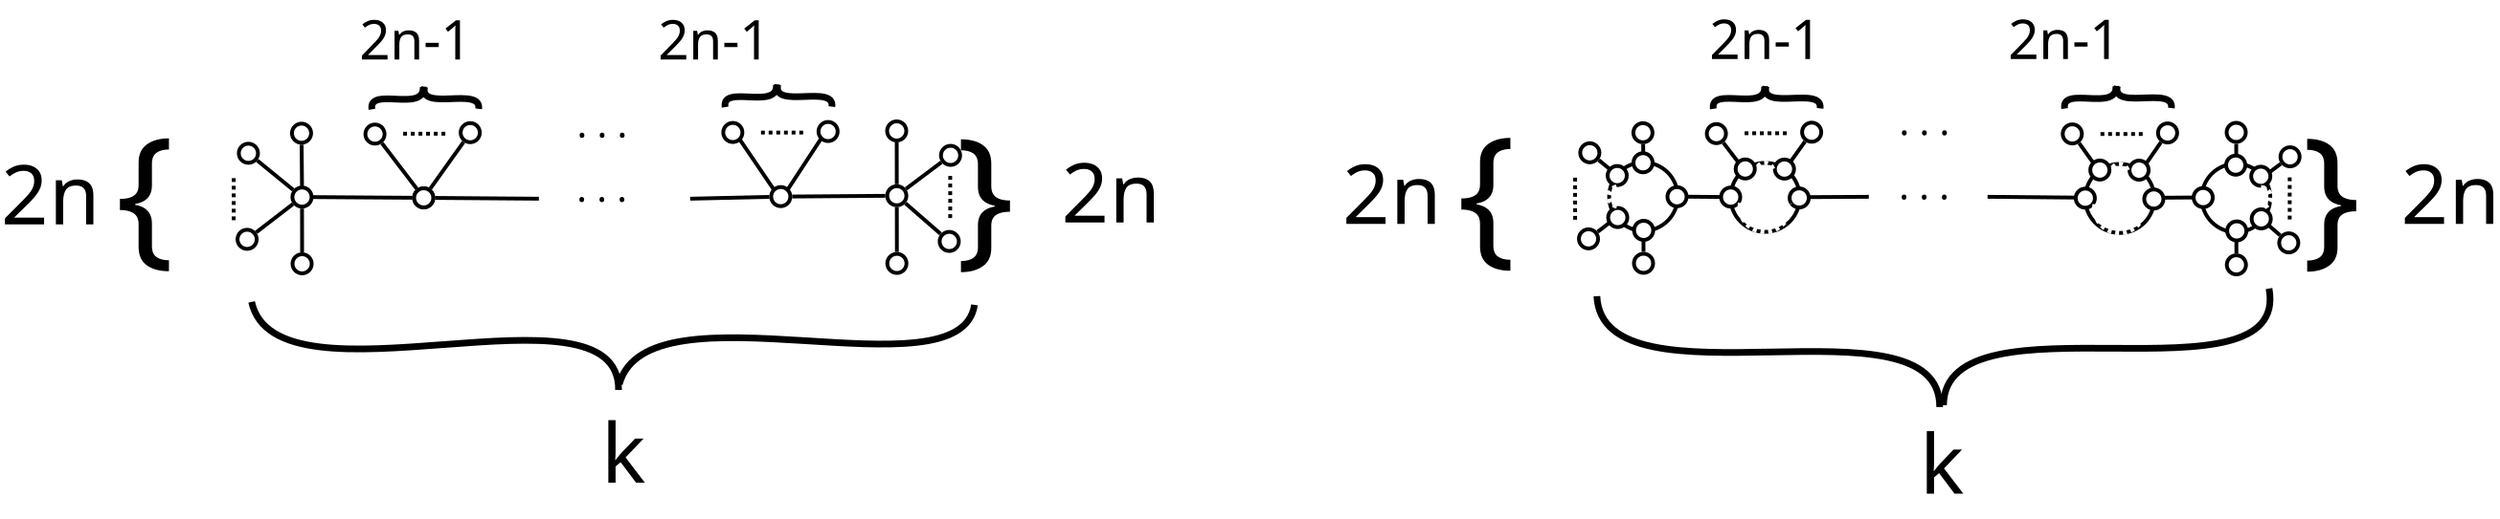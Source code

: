 <?xml version="1.0" encoding="UTF-8"?>
<dia:diagram xmlns:dia="http://www.lysator.liu.se/~alla/dia/">
  <dia:layer name="Background" visible="true" active="true">
    <dia:object type="Standard - Ellipse" version="0" id="O0">
      <dia:attribute name="obj_pos">
        <dia:point val="31.637,16.6"/>
      </dia:attribute>
      <dia:attribute name="obj_bb">
        <dia:rectangle val="31.538,16.5;32.737,17.7"/>
      </dia:attribute>
      <dia:attribute name="elem_corner">
        <dia:point val="31.637,16.6"/>
      </dia:attribute>
      <dia:attribute name="elem_width">
        <dia:real val="1"/>
      </dia:attribute>
      <dia:attribute name="elem_height">
        <dia:real val="1"/>
      </dia:attribute>
      <dia:attribute name="border_width">
        <dia:real val="0.2"/>
      </dia:attribute>
      <dia:attribute name="aspect">
        <dia:enum val="2"/>
      </dia:attribute>
    </dia:object>
    <dia:object type="Standard - Ellipse" version="0" id="O1">
      <dia:attribute name="obj_pos">
        <dia:point val="33.215,13.1"/>
      </dia:attribute>
      <dia:attribute name="obj_bb">
        <dia:rectangle val="33.115,13;36.895,16.78"/>
      </dia:attribute>
      <dia:attribute name="elem_corner">
        <dia:point val="33.215,13.1"/>
      </dia:attribute>
      <dia:attribute name="elem_width">
        <dia:real val="3.58"/>
      </dia:attribute>
      <dia:attribute name="elem_height">
        <dia:real val="3.58"/>
      </dia:attribute>
      <dia:attribute name="border_width">
        <dia:real val="0.2"/>
      </dia:attribute>
      <dia:attribute name="aspect">
        <dia:enum val="2"/>
      </dia:attribute>
    </dia:object>
    <dia:object type="Standard - Ellipse" version="0" id="O2">
      <dia:attribute name="obj_pos">
        <dia:point val="34.51,17.88"/>
      </dia:attribute>
      <dia:attribute name="obj_bb">
        <dia:rectangle val="34.41,17.78;35.61,18.98"/>
      </dia:attribute>
      <dia:attribute name="elem_corner">
        <dia:point val="34.51,17.88"/>
      </dia:attribute>
      <dia:attribute name="elem_width">
        <dia:real val="1"/>
      </dia:attribute>
      <dia:attribute name="elem_height">
        <dia:real val="1"/>
      </dia:attribute>
      <dia:attribute name="border_width">
        <dia:real val="0.2"/>
      </dia:attribute>
      <dia:attribute name="aspect">
        <dia:enum val="2"/>
      </dia:attribute>
    </dia:object>
    <dia:object type="Standard - Ellipse" version="0" id="O3">
      <dia:attribute name="obj_pos">
        <dia:point val="34.48,11.048"/>
      </dia:attribute>
      <dia:attribute name="obj_bb">
        <dia:rectangle val="34.38,10.948;35.58,12.148"/>
      </dia:attribute>
      <dia:attribute name="elem_corner">
        <dia:point val="34.48,11.048"/>
      </dia:attribute>
      <dia:attribute name="elem_width">
        <dia:real val="1"/>
      </dia:attribute>
      <dia:attribute name="elem_height">
        <dia:real val="1"/>
      </dia:attribute>
      <dia:attribute name="border_width">
        <dia:real val="0.2"/>
      </dia:attribute>
      <dia:attribute name="aspect">
        <dia:enum val="2"/>
      </dia:attribute>
    </dia:object>
    <dia:object type="Standard - Ellipse" version="0" id="O4">
      <dia:attribute name="obj_pos">
        <dia:point val="40.86,14.43"/>
      </dia:attribute>
      <dia:attribute name="obj_bb">
        <dia:rectangle val="40.76,14.33;41.96,15.53"/>
      </dia:attribute>
      <dia:attribute name="elem_corner">
        <dia:point val="40.86,14.43"/>
      </dia:attribute>
      <dia:attribute name="elem_width">
        <dia:real val="1"/>
      </dia:attribute>
      <dia:attribute name="elem_height">
        <dia:real val="1"/>
      </dia:attribute>
      <dia:attribute name="border_width">
        <dia:real val="0.2"/>
      </dia:attribute>
      <dia:attribute name="aspect">
        <dia:enum val="2"/>
      </dia:attribute>
    </dia:object>
    <dia:object type="Standard - Ellipse" version="0" id="O5">
      <dia:attribute name="obj_pos">
        <dia:point val="38.315,11.095"/>
      </dia:attribute>
      <dia:attribute name="obj_bb">
        <dia:rectangle val="38.215,10.995;39.415,12.195"/>
      </dia:attribute>
      <dia:attribute name="elem_corner">
        <dia:point val="38.315,11.095"/>
      </dia:attribute>
      <dia:attribute name="elem_width">
        <dia:real val="1"/>
      </dia:attribute>
      <dia:attribute name="elem_height">
        <dia:real val="1"/>
      </dia:attribute>
      <dia:attribute name="border_width">
        <dia:real val="0.2"/>
      </dia:attribute>
      <dia:attribute name="aspect">
        <dia:enum val="2"/>
      </dia:attribute>
    </dia:object>
    <dia:object type="Standard - Line" version="0" id="O6">
      <dia:attribute name="obj_pos">
        <dia:point val="32.612,16.734"/>
      </dia:attribute>
      <dia:attribute name="obj_bb">
        <dia:rectangle val="32.472,15.904;33.648,16.874"/>
      </dia:attribute>
      <dia:attribute name="conn_endpoints">
        <dia:point val="32.612,16.734"/>
        <dia:point val="33.508,16.044"/>
      </dia:attribute>
      <dia:attribute name="numcp">
        <dia:int val="1"/>
      </dia:attribute>
      <dia:attribute name="line_width">
        <dia:real val="0.2"/>
      </dia:attribute>
      <dia:connections>
        <dia:connection handle="0" to="O0" connection="8"/>
        <dia:connection handle="1" to="O1" connection="8"/>
      </dia:connections>
    </dia:object>
    <dia:object type="Standard - Line" version="0" id="O7">
      <dia:attribute name="obj_pos">
        <dia:point val="36.795,14.89"/>
      </dia:attribute>
      <dia:attribute name="obj_bb">
        <dia:rectangle val="36.694,14.789;40.861,15.026"/>
      </dia:attribute>
      <dia:attribute name="conn_endpoints">
        <dia:point val="36.795,14.89"/>
        <dia:point val="40.76,14.925"/>
      </dia:attribute>
      <dia:attribute name="numcp">
        <dia:int val="1"/>
      </dia:attribute>
      <dia:attribute name="line_width">
        <dia:real val="0.2"/>
      </dia:attribute>
      <dia:connections>
        <dia:connection handle="0" to="O1" connection="4"/>
        <dia:connection handle="1" to="O4" connection="8"/>
      </dia:connections>
    </dia:object>
    <dia:object type="Standard - Line" version="0" id="O8">
      <dia:attribute name="obj_pos">
        <dia:point val="35.008,16.78"/>
      </dia:attribute>
      <dia:attribute name="obj_bb">
        <dia:rectangle val="34.908,16.68;35.109,17.88"/>
      </dia:attribute>
      <dia:attribute name="conn_endpoints">
        <dia:point val="35.008,16.78"/>
        <dia:point val="35.009,17.78"/>
      </dia:attribute>
      <dia:attribute name="numcp">
        <dia:int val="1"/>
      </dia:attribute>
      <dia:attribute name="line_width">
        <dia:real val="0.2"/>
      </dia:attribute>
      <dia:connections>
        <dia:connection handle="0" to="O1" connection="8"/>
        <dia:connection handle="1" to="O2" connection="8"/>
      </dia:connections>
    </dia:object>
    <dia:object type="Standard - Line" version="0" id="O9">
      <dia:attribute name="obj_pos">
        <dia:point val="34.99,12.145"/>
      </dia:attribute>
      <dia:attribute name="obj_bb">
        <dia:rectangle val="34.888,12.044;35.107,13.202"/>
      </dia:attribute>
      <dia:attribute name="conn_endpoints">
        <dia:point val="34.99,12.145"/>
        <dia:point val="35.005,13.1"/>
      </dia:attribute>
      <dia:attribute name="numcp">
        <dia:int val="1"/>
      </dia:attribute>
      <dia:attribute name="line_width">
        <dia:real val="0.2"/>
      </dia:attribute>
      <dia:connections>
        <dia:connection handle="0" to="O3" connection="8"/>
        <dia:connection handle="1" to="O1" connection="1"/>
      </dia:connections>
    </dia:object>
    <dia:object type="Standard - Line" version="0" id="O10">
      <dia:attribute name="obj_pos">
        <dia:point val="41.959,14.927"/>
      </dia:attribute>
      <dia:attribute name="obj_bb">
        <dia:rectangle val="41.858,14.799;46.876,15.027"/>
      </dia:attribute>
      <dia:attribute name="conn_endpoints">
        <dia:point val="41.959,14.927"/>
        <dia:point val="46.775,14.9"/>
      </dia:attribute>
      <dia:attribute name="numcp">
        <dia:int val="1"/>
      </dia:attribute>
      <dia:attribute name="line_width">
        <dia:real val="0.2"/>
      </dia:attribute>
      <dia:connections>
        <dia:connection handle="0" to="O4" connection="8"/>
      </dia:connections>
    </dia:object>
    <dia:object type="Standard - Line" version="0" id="O11">
      <dia:attribute name="obj_pos">
        <dia:point val="31.438,13.9"/>
      </dia:attribute>
      <dia:attribute name="obj_bb">
        <dia:rectangle val="31.337,13.8;31.538,16.35"/>
      </dia:attribute>
      <dia:attribute name="conn_endpoints">
        <dia:point val="31.438,13.9"/>
        <dia:point val="31.438,16.25"/>
      </dia:attribute>
      <dia:attribute name="numcp">
        <dia:int val="1"/>
      </dia:attribute>
      <dia:attribute name="line_width">
        <dia:real val="0.2"/>
      </dia:attribute>
      <dia:attribute name="line_style">
        <dia:enum val="4"/>
      </dia:attribute>
      <dia:attribute name="dashlength">
        <dia:real val="2"/>
      </dia:attribute>
    </dia:object>
    <dia:object type="Standard - Line" version="0" id="O12">
      <dia:attribute name="obj_pos">
        <dia:point val="40.996,14.454"/>
      </dia:attribute>
      <dia:attribute name="obj_bb">
        <dia:rectangle val="39.038,11.931;41.137,14.594"/>
      </dia:attribute>
      <dia:attribute name="conn_endpoints">
        <dia:point val="40.996,14.454"/>
        <dia:point val="39.178,12.071"/>
      </dia:attribute>
      <dia:attribute name="numcp">
        <dia:int val="1"/>
      </dia:attribute>
      <dia:attribute name="line_width">
        <dia:real val="0.2"/>
      </dia:attribute>
      <dia:connections>
        <dia:connection handle="0" to="O4" connection="8"/>
        <dia:connection handle="1" to="O5" connection="8"/>
      </dia:connections>
    </dia:object>
    <dia:object type="Standard - Ellipse" version="0" id="O13">
      <dia:attribute name="obj_pos">
        <dia:point val="31.705,12.098"/>
      </dia:attribute>
      <dia:attribute name="obj_bb">
        <dia:rectangle val="31.605,11.998;32.805,13.198"/>
      </dia:attribute>
      <dia:attribute name="elem_corner">
        <dia:point val="31.705,12.098"/>
      </dia:attribute>
      <dia:attribute name="elem_width">
        <dia:real val="1"/>
      </dia:attribute>
      <dia:attribute name="elem_height">
        <dia:real val="1"/>
      </dia:attribute>
      <dia:attribute name="border_width">
        <dia:real val="0.2"/>
      </dia:attribute>
      <dia:attribute name="aspect">
        <dia:enum val="2"/>
      </dia:attribute>
    </dia:object>
    <dia:object type="Standard - Ellipse" version="0" id="O14">
      <dia:attribute name="obj_pos">
        <dia:point val="39.555,13.125"/>
      </dia:attribute>
      <dia:attribute name="obj_bb">
        <dia:rectangle val="39.455,13.025;43.265,16.835"/>
      </dia:attribute>
      <dia:attribute name="elem_corner">
        <dia:point val="39.555,13.125"/>
      </dia:attribute>
      <dia:attribute name="elem_width">
        <dia:real val="3.61"/>
      </dia:attribute>
      <dia:attribute name="elem_height">
        <dia:real val="3.61"/>
      </dia:attribute>
      <dia:attribute name="border_width">
        <dia:real val="0.2"/>
      </dia:attribute>
      <dia:attribute name="aspect">
        <dia:enum val="2"/>
      </dia:attribute>
    </dia:object>
    <dia:object type="Standard - Ellipse" version="0" id="O15">
      <dia:attribute name="obj_pos">
        <dia:point val="43.29,11.02"/>
      </dia:attribute>
      <dia:attribute name="obj_bb">
        <dia:rectangle val="43.19,10.92;44.39,12.12"/>
      </dia:attribute>
      <dia:attribute name="elem_corner">
        <dia:point val="43.29,11.02"/>
      </dia:attribute>
      <dia:attribute name="elem_width">
        <dia:real val="1.0"/>
      </dia:attribute>
      <dia:attribute name="elem_height">
        <dia:real val="1.0"/>
      </dia:attribute>
      <dia:attribute name="border_width">
        <dia:real val="0.2"/>
      </dia:attribute>
      <dia:attribute name="aspect">
        <dia:enum val="2"/>
      </dia:attribute>
    </dia:object>
    <dia:object type="Standard - Line" version="0" id="O16">
      <dia:attribute name="obj_pos">
        <dia:point val="32.667,12.977"/>
      </dia:attribute>
      <dia:attribute name="obj_bb">
        <dia:rectangle val="32.526,12.836;33.684,13.835"/>
      </dia:attribute>
      <dia:attribute name="conn_endpoints">
        <dia:point val="32.667,12.977"/>
        <dia:point val="33.544,13.694"/>
      </dia:attribute>
      <dia:attribute name="numcp">
        <dia:int val="1"/>
      </dia:attribute>
      <dia:attribute name="line_width">
        <dia:real val="0.2"/>
      </dia:attribute>
      <dia:connections>
        <dia:connection handle="0" to="O13" connection="8"/>
        <dia:connection handle="1" to="O1" connection="8"/>
      </dia:connections>
    </dia:object>
    <dia:object type="Standard - Line" version="0" id="O17">
      <dia:attribute name="obj_pos">
        <dia:point val="40.288,11.575"/>
      </dia:attribute>
      <dia:attribute name="obj_bb">
        <dia:rectangle val="40.188,11.475;42.625,11.675"/>
      </dia:attribute>
      <dia:attribute name="conn_endpoints">
        <dia:point val="40.288,11.575"/>
        <dia:point val="42.525,11.575"/>
      </dia:attribute>
      <dia:attribute name="numcp">
        <dia:int val="1"/>
      </dia:attribute>
      <dia:attribute name="line_width">
        <dia:real val="0.2"/>
      </dia:attribute>
      <dia:attribute name="line_style">
        <dia:enum val="4"/>
      </dia:attribute>
      <dia:attribute name="dashlength">
        <dia:real val="2"/>
      </dia:attribute>
    </dia:object>
    <dia:object type="Standard - Line" version="0" id="O18">
      <dia:attribute name="obj_pos">
        <dia:point val="42.464,13.382"/>
      </dia:attribute>
      <dia:attribute name="obj_bb">
        <dia:rectangle val="42.324,11.869;43.581,13.521"/>
      </dia:attribute>
      <dia:attribute name="conn_endpoints">
        <dia:point val="42.464,13.382"/>
        <dia:point val="43.442,12.008"/>
      </dia:attribute>
      <dia:attribute name="numcp">
        <dia:int val="1"/>
      </dia:attribute>
      <dia:attribute name="line_width">
        <dia:real val="0.2"/>
      </dia:attribute>
      <dia:connections>
        <dia:connection handle="0" to="O14" connection="8"/>
        <dia:connection handle="1" to="O15" connection="8"/>
      </dia:connections>
    </dia:object>
    <dia:object type="Standard - Ellipse" version="0" id="O19">
      <dia:attribute name="obj_pos">
        <dia:point val="59.405,14.465"/>
      </dia:attribute>
      <dia:attribute name="obj_bb">
        <dia:rectangle val="59.305,14.365;60.505,15.565"/>
      </dia:attribute>
      <dia:attribute name="elem_corner">
        <dia:point val="59.405,14.465"/>
      </dia:attribute>
      <dia:attribute name="elem_width">
        <dia:real val="1"/>
      </dia:attribute>
      <dia:attribute name="elem_height">
        <dia:real val="1"/>
      </dia:attribute>
      <dia:attribute name="border_width">
        <dia:real val="0.2"/>
      </dia:attribute>
      <dia:attribute name="aspect">
        <dia:enum val="2"/>
      </dia:attribute>
    </dia:object>
    <dia:object type="Standard - Line" version="0" id="O20">
      <dia:attribute name="obj_pos">
        <dia:point val="59.305,14.959"/>
      </dia:attribute>
      <dia:attribute name="obj_bb">
        <dia:rectangle val="52.874,14.799;59.406,15.06"/>
      </dia:attribute>
      <dia:attribute name="conn_endpoints">
        <dia:point val="59.305,14.959"/>
        <dia:point val="52.975,14.9"/>
      </dia:attribute>
      <dia:attribute name="numcp">
        <dia:int val="1"/>
      </dia:attribute>
      <dia:attribute name="line_width">
        <dia:real val="0.2"/>
      </dia:attribute>
      <dia:connections>
        <dia:connection handle="0" to="O19" connection="8"/>
      </dia:connections>
    </dia:object>
    <dia:object type="Standard - Ellipse" version="0" id="O21">
      <dia:attribute name="obj_pos">
        <dia:point val="65.46,11.03"/>
      </dia:attribute>
      <dia:attribute name="obj_bb">
        <dia:rectangle val="65.36,10.93;66.56,12.13"/>
      </dia:attribute>
      <dia:attribute name="elem_corner">
        <dia:point val="65.46,11.03"/>
      </dia:attribute>
      <dia:attribute name="elem_width">
        <dia:real val="1"/>
      </dia:attribute>
      <dia:attribute name="elem_height">
        <dia:real val="1"/>
      </dia:attribute>
      <dia:attribute name="border_width">
        <dia:real val="0.2"/>
      </dia:attribute>
      <dia:attribute name="aspect">
        <dia:enum val="2"/>
      </dia:attribute>
    </dia:object>
    <dia:object type="Standard - Ellipse" version="0" id="O22">
      <dia:attribute name="obj_pos">
        <dia:point val="65.465,14.42"/>
      </dia:attribute>
      <dia:attribute name="obj_bb">
        <dia:rectangle val="65.365,14.32;66.565,15.52"/>
      </dia:attribute>
      <dia:attribute name="elem_corner">
        <dia:point val="65.465,14.42"/>
      </dia:attribute>
      <dia:attribute name="elem_width">
        <dia:real val="1"/>
      </dia:attribute>
      <dia:attribute name="elem_height">
        <dia:real val="1"/>
      </dia:attribute>
      <dia:attribute name="border_width">
        <dia:real val="0.2"/>
      </dia:attribute>
      <dia:attribute name="aspect">
        <dia:enum val="2"/>
      </dia:attribute>
    </dia:object>
    <dia:object type="Standard - Ellipse" version="0" id="O23">
      <dia:attribute name="obj_pos">
        <dia:point val="65.47,17.96"/>
      </dia:attribute>
      <dia:attribute name="obj_bb">
        <dia:rectangle val="65.37,17.86;66.57,19.06"/>
      </dia:attribute>
      <dia:attribute name="elem_corner">
        <dia:point val="65.47,17.96"/>
      </dia:attribute>
      <dia:attribute name="elem_width">
        <dia:real val="1"/>
      </dia:attribute>
      <dia:attribute name="elem_height">
        <dia:real val="1"/>
      </dia:attribute>
      <dia:attribute name="border_width">
        <dia:real val="0.2"/>
      </dia:attribute>
      <dia:attribute name="aspect">
        <dia:enum val="2"/>
      </dia:attribute>
    </dia:object>
    <dia:object type="Standard - Line" version="0" id="O24">
      <dia:attribute name="obj_pos">
        <dia:point val="65.961,12.13"/>
      </dia:attribute>
      <dia:attribute name="obj_bb">
        <dia:rectangle val="65.861,12.03;66.064,14.42"/>
      </dia:attribute>
      <dia:attribute name="conn_endpoints">
        <dia:point val="65.961,12.13"/>
        <dia:point val="65.964,14.32"/>
      </dia:attribute>
      <dia:attribute name="numcp">
        <dia:int val="1"/>
      </dia:attribute>
      <dia:attribute name="line_width">
        <dia:real val="0.2"/>
      </dia:attribute>
      <dia:connections>
        <dia:connection handle="0" to="O21" connection="8"/>
        <dia:connection handle="1" to="O22" connection="8"/>
      </dia:connections>
    </dia:object>
    <dia:object type="Standard - Line" version="0" id="O25">
      <dia:attribute name="obj_pos">
        <dia:point val="65.366,14.924"/>
      </dia:attribute>
      <dia:attribute name="obj_bb">
        <dia:rectangle val="60.404,14.824;65.466,15.061"/>
      </dia:attribute>
      <dia:attribute name="conn_endpoints">
        <dia:point val="65.366,14.924"/>
        <dia:point val="60.504,14.961"/>
      </dia:attribute>
      <dia:attribute name="numcp">
        <dia:int val="1"/>
      </dia:attribute>
      <dia:attribute name="line_width">
        <dia:real val="0.2"/>
      </dia:attribute>
      <dia:connections>
        <dia:connection handle="0" to="O22" connection="8"/>
        <dia:connection handle="1" to="O19" connection="8"/>
      </dia:connections>
    </dia:object>
    <dia:object type="Standard - Line" version="0" id="O26">
      <dia:attribute name="obj_pos">
        <dia:point val="65.966,15.52"/>
      </dia:attribute>
      <dia:attribute name="obj_bb">
        <dia:rectangle val="65.866,15.42;66.069,17.96"/>
      </dia:attribute>
      <dia:attribute name="conn_endpoints">
        <dia:point val="65.966,15.52"/>
        <dia:point val="65.969,17.86"/>
      </dia:attribute>
      <dia:attribute name="numcp">
        <dia:int val="1"/>
      </dia:attribute>
      <dia:attribute name="line_width">
        <dia:real val="0.2"/>
      </dia:attribute>
      <dia:connections>
        <dia:connection handle="0" to="O22" connection="8"/>
        <dia:connection handle="1" to="O23" connection="8"/>
      </dia:connections>
    </dia:object>
    <dia:object type="Standard - Text" version="1" id="O27">
      <dia:attribute name="obj_pos">
        <dia:point val="47.85,15.05"/>
      </dia:attribute>
      <dia:attribute name="obj_bb">
        <dia:rectangle val="47.85,13.197;51.66,15.523"/>
      </dia:attribute>
      <dia:attribute name="text">
        <dia:composite type="text">
          <dia:attribute name="string">
            <dia:string># . . .#</dia:string>
          </dia:attribute>
          <dia:attribute name="font">
            <dia:font family="sans" style="0" name="Helvetica"/>
          </dia:attribute>
          <dia:attribute name="height">
            <dia:real val="2.493"/>
          </dia:attribute>
          <dia:attribute name="pos">
            <dia:point val="47.85,15.05"/>
          </dia:attribute>
          <dia:attribute name="color">
            <dia:color val="#000000"/>
          </dia:attribute>
          <dia:attribute name="alignment">
            <dia:enum val="0"/>
          </dia:attribute>
        </dia:composite>
      </dia:attribute>
      <dia:attribute name="valign">
        <dia:enum val="3"/>
      </dia:attribute>
    </dia:object>
    <dia:object type="Standard - Text" version="1" id="O28">
      <dia:attribute name="obj_pos">
        <dia:point val="47.855,11.693"/>
      </dia:attribute>
      <dia:attribute name="obj_bb">
        <dia:rectangle val="47.855,9.84;51.665,12.165"/>
      </dia:attribute>
      <dia:attribute name="text">
        <dia:composite type="text">
          <dia:attribute name="string">
            <dia:string># . . .#</dia:string>
          </dia:attribute>
          <dia:attribute name="font">
            <dia:font family="sans" style="0" name="Helvetica"/>
          </dia:attribute>
          <dia:attribute name="height">
            <dia:real val="2.493"/>
          </dia:attribute>
          <dia:attribute name="pos">
            <dia:point val="47.855,11.693"/>
          </dia:attribute>
          <dia:attribute name="color">
            <dia:color val="#000000"/>
          </dia:attribute>
          <dia:attribute name="alignment">
            <dia:enum val="0"/>
          </dia:attribute>
        </dia:composite>
      </dia:attribute>
      <dia:attribute name="valign">
        <dia:enum val="3"/>
      </dia:attribute>
    </dia:object>
    <dia:object type="Standard - Text" version="1" id="O29">
      <dia:attribute name="obj_pos">
        <dia:point val="49.44,30.436"/>
      </dia:attribute>
      <dia:attribute name="obj_bb">
        <dia:rectangle val="49.44,26.414;51.947,31.459"/>
      </dia:attribute>
      <dia:attribute name="text">
        <dia:composite type="text">
          <dia:attribute name="string">
            <dia:string>#k#</dia:string>
          </dia:attribute>
          <dia:attribute name="font">
            <dia:font family="sans" style="0" name="Helvetica"/>
          </dia:attribute>
          <dia:attribute name="height">
            <dia:real val="5.414"/>
          </dia:attribute>
          <dia:attribute name="pos">
            <dia:point val="49.44,30.436"/>
          </dia:attribute>
          <dia:attribute name="color">
            <dia:color val="#000000"/>
          </dia:attribute>
          <dia:attribute name="alignment">
            <dia:enum val="0"/>
          </dia:attribute>
        </dia:composite>
      </dia:attribute>
      <dia:attribute name="valign">
        <dia:enum val="3"/>
      </dia:attribute>
    </dia:object>
    <dia:object type="Standard - BezierLine" version="0" id="O30">
      <dia:attribute name="obj_pos">
        <dia:point val="50.475,25.9"/>
      </dia:attribute>
      <dia:attribute name="obj_bb">
        <dia:rectangle val="32.392,19.917;50.651,26.076"/>
      </dia:attribute>
      <dia:attribute name="bez_points">
        <dia:point val="50.475,25.9"/>
        <dia:point val="50.525,19.8"/>
        <dia:point val="32.875,26.25"/>
        <dia:point val="32.575,20.1"/>
      </dia:attribute>
      <dia:attribute name="corner_types">
        <dia:enum val="0"/>
        <dia:enum val="0"/>
      </dia:attribute>
      <dia:attribute name="line_width">
        <dia:real val="0.35"/>
      </dia:attribute>
    </dia:object>
    <dia:object type="Standard - BezierLine" version="0" id="O31">
      <dia:attribute name="obj_pos">
        <dia:point val="50.675,25.8"/>
      </dia:attribute>
      <dia:attribute name="obj_bb">
        <dia:rectangle val="50.499,19.496;67.903,25.976"/>
      </dia:attribute>
      <dia:attribute name="bez_points">
        <dia:point val="50.675,25.8"/>
        <dia:point val="50.725,19.7"/>
        <dia:point val="68.825,26"/>
        <dia:point val="67.675,19.7"/>
      </dia:attribute>
      <dia:attribute name="corner_types">
        <dia:enum val="0"/>
        <dia:enum val="0"/>
      </dia:attribute>
      <dia:attribute name="line_width">
        <dia:real val="0.35"/>
      </dia:attribute>
    </dia:object>
    <dia:object type="Standard - Text" version="1" id="O32">
      <dia:attribute name="obj_pos">
        <dia:point val="25.267,17.512"/>
      </dia:attribute>
      <dia:attribute name="obj_bb">
        <dia:rectangle val="25.267,10.085;30.358,19.4"/>
      </dia:attribute>
      <dia:attribute name="text">
        <dia:composite type="text">
          <dia:attribute name="string">
            <dia:string>#{#</dia:string>
          </dia:attribute>
          <dia:attribute name="font">
            <dia:font family="sans" style="0" name="Helvetica"/>
          </dia:attribute>
          <dia:attribute name="height">
            <dia:real val="10"/>
          </dia:attribute>
          <dia:attribute name="pos">
            <dia:point val="25.267,17.512"/>
          </dia:attribute>
          <dia:attribute name="color">
            <dia:color val="#000000"/>
          </dia:attribute>
          <dia:attribute name="alignment">
            <dia:enum val="0"/>
          </dia:attribute>
        </dia:composite>
      </dia:attribute>
      <dia:attribute name="valign">
        <dia:enum val="3"/>
      </dia:attribute>
    </dia:object>
    <dia:object type="Standard - Ellipse" version="0" id="O33">
      <dia:attribute name="obj_pos">
        <dia:point val="56.901,11.11"/>
      </dia:attribute>
      <dia:attribute name="obj_bb">
        <dia:rectangle val="56.801,11.01;58.001,12.21"/>
      </dia:attribute>
      <dia:attribute name="elem_corner">
        <dia:point val="56.901,11.11"/>
      </dia:attribute>
      <dia:attribute name="elem_width">
        <dia:real val="1"/>
      </dia:attribute>
      <dia:attribute name="elem_height">
        <dia:real val="1"/>
      </dia:attribute>
      <dia:attribute name="border_width">
        <dia:real val="0.2"/>
      </dia:attribute>
      <dia:attribute name="aspect">
        <dia:enum val="2"/>
      </dia:attribute>
    </dia:object>
    <dia:object type="Standard - Line" version="0" id="O34">
      <dia:attribute name="obj_pos">
        <dia:point val="59.551,14.611"/>
      </dia:attribute>
      <dia:attribute name="obj_bb">
        <dia:rectangle val="57.619,11.953;59.691,14.751"/>
      </dia:attribute>
      <dia:attribute name="conn_endpoints">
        <dia:point val="59.551,14.611"/>
        <dia:point val="57.758,12.092"/>
      </dia:attribute>
      <dia:attribute name="numcp">
        <dia:int val="1"/>
      </dia:attribute>
      <dia:attribute name="line_width">
        <dia:real val="0.2"/>
      </dia:attribute>
      <dia:connections>
        <dia:connection handle="0" to="O19" connection="0"/>
      </dia:connections>
    </dia:object>
    <dia:object type="Standard - Ellipse" version="0" id="O35">
      <dia:attribute name="obj_pos">
        <dia:point val="61.876,11.06"/>
      </dia:attribute>
      <dia:attribute name="obj_bb">
        <dia:rectangle val="61.776,10.96;62.976,12.16"/>
      </dia:attribute>
      <dia:attribute name="elem_corner">
        <dia:point val="61.876,11.06"/>
      </dia:attribute>
      <dia:attribute name="elem_width">
        <dia:real val="1.0"/>
      </dia:attribute>
      <dia:attribute name="elem_height">
        <dia:real val="1.0"/>
      </dia:attribute>
      <dia:attribute name="border_width">
        <dia:real val="0.2"/>
      </dia:attribute>
      <dia:attribute name="aspect">
        <dia:enum val="2"/>
      </dia:attribute>
    </dia:object>
    <dia:object type="Standard - Line" version="0" id="O36">
      <dia:attribute name="obj_pos">
        <dia:point val="58.874,11.615"/>
      </dia:attribute>
      <dia:attribute name="obj_bb">
        <dia:rectangle val="58.774,11.515;61.211,11.715"/>
      </dia:attribute>
      <dia:attribute name="conn_endpoints">
        <dia:point val="58.874,11.615"/>
        <dia:point val="61.111,11.615"/>
      </dia:attribute>
      <dia:attribute name="numcp">
        <dia:int val="1"/>
      </dia:attribute>
      <dia:attribute name="line_width">
        <dia:real val="0.2"/>
      </dia:attribute>
      <dia:attribute name="line_style">
        <dia:enum val="4"/>
      </dia:attribute>
      <dia:attribute name="dashlength">
        <dia:real val="2"/>
      </dia:attribute>
    </dia:object>
    <dia:object type="Standard - Line" version="0" id="O37">
      <dia:attribute name="obj_pos">
        <dia:point val="60.259,14.611"/>
      </dia:attribute>
      <dia:attribute name="obj_bb">
        <dia:rectangle val="60.119,11.909;62.167,14.751"/>
      </dia:attribute>
      <dia:attribute name="conn_endpoints">
        <dia:point val="60.259,14.611"/>
        <dia:point val="62.028,12.048"/>
      </dia:attribute>
      <dia:attribute name="numcp">
        <dia:int val="1"/>
      </dia:attribute>
      <dia:attribute name="line_width">
        <dia:real val="0.2"/>
      </dia:attribute>
      <dia:connections>
        <dia:connection handle="0" to="O19" connection="2"/>
      </dia:connections>
    </dia:object>
    <dia:object type="Standard - Ellipse" version="0" id="O38">
      <dia:attribute name="obj_pos">
        <dia:point val="68.204,16.81"/>
      </dia:attribute>
      <dia:attribute name="obj_bb">
        <dia:rectangle val="68.104,16.71;69.304,17.91"/>
      </dia:attribute>
      <dia:attribute name="elem_corner">
        <dia:point val="68.204,16.81"/>
      </dia:attribute>
      <dia:attribute name="elem_width">
        <dia:real val="1"/>
      </dia:attribute>
      <dia:attribute name="elem_height">
        <dia:real val="1"/>
      </dia:attribute>
      <dia:attribute name="border_width">
        <dia:real val="0.2"/>
      </dia:attribute>
      <dia:attribute name="aspect">
        <dia:enum val="2"/>
      </dia:attribute>
    </dia:object>
    <dia:object type="Standard - Line" version="0" id="O39">
      <dia:attribute name="obj_pos">
        <dia:point val="68.251,16.915"/>
      </dia:attribute>
      <dia:attribute name="obj_bb">
        <dia:rectangle val="66.276,15.174;68.393,17.056"/>
      </dia:attribute>
      <dia:attribute name="conn_endpoints">
        <dia:point val="68.251,16.915"/>
        <dia:point val="66.417,15.315"/>
      </dia:attribute>
      <dia:attribute name="numcp">
        <dia:int val="1"/>
      </dia:attribute>
      <dia:attribute name="line_width">
        <dia:real val="0.2"/>
      </dia:attribute>
      <dia:connections>
        <dia:connection handle="0" to="O38" connection="8"/>
        <dia:connection handle="1" to="O22" connection="8"/>
      </dia:connections>
    </dia:object>
    <dia:object type="Standard - Line" version="0" id="O40">
      <dia:attribute name="obj_pos">
        <dia:point val="68.754,13.885"/>
      </dia:attribute>
      <dia:attribute name="obj_bb">
        <dia:rectangle val="68.654,13.785;68.854,16.335"/>
      </dia:attribute>
      <dia:attribute name="conn_endpoints">
        <dia:point val="68.754,13.885"/>
        <dia:point val="68.754,16.235"/>
      </dia:attribute>
      <dia:attribute name="numcp">
        <dia:int val="1"/>
      </dia:attribute>
      <dia:attribute name="line_width">
        <dia:real val="0.2"/>
      </dia:attribute>
      <dia:attribute name="line_style">
        <dia:enum val="4"/>
      </dia:attribute>
      <dia:attribute name="dashlength">
        <dia:real val="2"/>
      </dia:attribute>
    </dia:object>
    <dia:object type="Standard - Ellipse" version="0" id="O41">
      <dia:attribute name="obj_pos">
        <dia:point val="68.271,12.308"/>
      </dia:attribute>
      <dia:attribute name="obj_bb">
        <dia:rectangle val="68.171,12.208;69.371,13.408"/>
      </dia:attribute>
      <dia:attribute name="elem_corner">
        <dia:point val="68.271,12.308"/>
      </dia:attribute>
      <dia:attribute name="elem_width">
        <dia:real val="1"/>
      </dia:attribute>
      <dia:attribute name="elem_height">
        <dia:real val="1"/>
      </dia:attribute>
      <dia:attribute name="border_width">
        <dia:real val="0.2"/>
      </dia:attribute>
      <dia:attribute name="aspect">
        <dia:enum val="2"/>
      </dia:attribute>
    </dia:object>
    <dia:object type="Standard - Line" version="0" id="O42">
      <dia:attribute name="obj_pos">
        <dia:point val="68.293,13.168"/>
      </dia:attribute>
      <dia:attribute name="obj_bb">
        <dia:rectangle val="66.303,13.028;68.433,14.7"/>
      </dia:attribute>
      <dia:attribute name="conn_endpoints">
        <dia:point val="68.293,13.168"/>
        <dia:point val="66.443,14.56"/>
      </dia:attribute>
      <dia:attribute name="numcp">
        <dia:int val="1"/>
      </dia:attribute>
      <dia:attribute name="line_width">
        <dia:real val="0.2"/>
      </dia:attribute>
      <dia:connections>
        <dia:connection handle="0" to="O41" connection="8"/>
        <dia:connection handle="1" to="O22" connection="8"/>
      </dia:connections>
    </dia:object>
    <dia:object type="Standard - Text" version="1" id="O43">
      <dia:attribute name="obj_pos">
        <dia:point val="69.409,17.573"/>
      </dia:attribute>
      <dia:attribute name="obj_bb">
        <dia:rectangle val="69.409,10.145;74.499,19.46"/>
      </dia:attribute>
      <dia:attribute name="text">
        <dia:composite type="text">
          <dia:attribute name="string">
            <dia:string>#}#</dia:string>
          </dia:attribute>
          <dia:attribute name="font">
            <dia:font family="sans" style="0" name="Helvetica"/>
          </dia:attribute>
          <dia:attribute name="height">
            <dia:real val="10"/>
          </dia:attribute>
          <dia:attribute name="pos">
            <dia:point val="69.409,17.573"/>
          </dia:attribute>
          <dia:attribute name="color">
            <dia:color val="#000000"/>
          </dia:attribute>
          <dia:attribute name="alignment">
            <dia:enum val="0"/>
          </dia:attribute>
        </dia:composite>
      </dia:attribute>
      <dia:attribute name="valign">
        <dia:enum val="3"/>
      </dia:attribute>
    </dia:object>
    <dia:object type="Standard - BezierLine" version="0" id="O44">
      <dia:attribute name="obj_pos">
        <dia:point val="41.331,9.124"/>
      </dia:attribute>
      <dia:attribute name="obj_bb">
        <dia:rectangle val="38.455,8.937;41.518,10.5"/>
      </dia:attribute>
      <dia:attribute name="bez_points">
        <dia:point val="41.331,9.124"/>
        <dia:point val="41.431,10.499"/>
        <dia:point val="38.456,9.074"/>
        <dia:point val="38.656,10.299"/>
      </dia:attribute>
      <dia:attribute name="corner_types">
        <dia:enum val="0"/>
        <dia:enum val="0"/>
      </dia:attribute>
      <dia:attribute name="line_width">
        <dia:real val="0.35"/>
      </dia:attribute>
    </dia:object>
    <dia:object type="Standard - BezierLine" version="0" id="O45">
      <dia:attribute name="obj_pos">
        <dia:point val="41.406,9.124"/>
      </dia:attribute>
      <dia:attribute name="obj_bb">
        <dia:rectangle val="41.197,8.915;44.426,10.47"/>
      </dia:attribute>
      <dia:attribute name="bez_points">
        <dia:point val="41.406,9.124"/>
        <dia:point val="41.106,10.449"/>
        <dia:point val="44.381,9.074"/>
        <dia:point val="44.231,10.274"/>
      </dia:attribute>
      <dia:attribute name="corner_types">
        <dia:enum val="0"/>
        <dia:enum val="0"/>
      </dia:attribute>
      <dia:attribute name="line_width">
        <dia:real val="0.35"/>
      </dia:attribute>
    </dia:object>
    <dia:object type="Standard - BezierLine" version="0" id="O46">
      <dia:attribute name="obj_pos">
        <dia:point val="59.676,9.109"/>
      </dia:attribute>
      <dia:attribute name="obj_bb">
        <dia:rectangle val="56.8,8.922;59.863,10.485"/>
      </dia:attribute>
      <dia:attribute name="bez_points">
        <dia:point val="59.676,9.109"/>
        <dia:point val="59.776,10.484"/>
        <dia:point val="56.801,9.059"/>
        <dia:point val="57.001,10.284"/>
      </dia:attribute>
      <dia:attribute name="corner_types">
        <dia:enum val="0"/>
        <dia:enum val="0"/>
      </dia:attribute>
      <dia:attribute name="line_width">
        <dia:real val="0.35"/>
      </dia:attribute>
    </dia:object>
    <dia:object type="Standard - BezierLine" version="0" id="O47">
      <dia:attribute name="obj_pos">
        <dia:point val="59.751,9.109"/>
      </dia:attribute>
      <dia:attribute name="obj_bb">
        <dia:rectangle val="59.542,8.9;62.771,10.455"/>
      </dia:attribute>
      <dia:attribute name="bez_points">
        <dia:point val="59.751,9.109"/>
        <dia:point val="59.451,10.434"/>
        <dia:point val="62.726,9.059"/>
        <dia:point val="62.576,10.259"/>
      </dia:attribute>
      <dia:attribute name="corner_types">
        <dia:enum val="0"/>
        <dia:enum val="0"/>
      </dia:attribute>
      <dia:attribute name="line_width">
        <dia:real val="0.35"/>
      </dia:attribute>
    </dia:object>
    <dia:object type="Standard - Text" version="1" id="O48">
      <dia:attribute name="obj_pos">
        <dia:point val="19.284,16.317"/>
      </dia:attribute>
      <dia:attribute name="obj_bb">
        <dia:rectangle val="19.284,12.295;24.784,17.34"/>
      </dia:attribute>
      <dia:attribute name="text">
        <dia:composite type="text">
          <dia:attribute name="string">
            <dia:string>#2n#</dia:string>
          </dia:attribute>
          <dia:attribute name="font">
            <dia:font family="sans" style="0" name="Helvetica"/>
          </dia:attribute>
          <dia:attribute name="height">
            <dia:real val="5.414"/>
          </dia:attribute>
          <dia:attribute name="pos">
            <dia:point val="19.284,16.317"/>
          </dia:attribute>
          <dia:attribute name="color">
            <dia:color val="#000000"/>
          </dia:attribute>
          <dia:attribute name="alignment">
            <dia:enum val="0"/>
          </dia:attribute>
        </dia:composite>
      </dia:attribute>
      <dia:attribute name="valign">
        <dia:enum val="3"/>
      </dia:attribute>
    </dia:object>
    <dia:object type="Standard - Text" version="1" id="O49">
      <dia:attribute name="obj_pos">
        <dia:point val="74.559,16.317"/>
      </dia:attribute>
      <dia:attribute name="obj_bb">
        <dia:rectangle val="74.559,12.295;80.059,17.34"/>
      </dia:attribute>
      <dia:attribute name="text">
        <dia:composite type="text">
          <dia:attribute name="string">
            <dia:string>#2n#</dia:string>
          </dia:attribute>
          <dia:attribute name="font">
            <dia:font family="sans" style="0" name="Helvetica"/>
          </dia:attribute>
          <dia:attribute name="height">
            <dia:real val="5.414"/>
          </dia:attribute>
          <dia:attribute name="pos">
            <dia:point val="74.559,16.317"/>
          </dia:attribute>
          <dia:attribute name="color">
            <dia:color val="#000000"/>
          </dia:attribute>
          <dia:attribute name="alignment">
            <dia:enum val="0"/>
          </dia:attribute>
        </dia:composite>
      </dia:attribute>
      <dia:attribute name="valign">
        <dia:enum val="3"/>
      </dia:attribute>
    </dia:object>
    <dia:object type="Standard - Text" version="1" id="O50">
      <dia:attribute name="obj_pos">
        <dia:point val="38.449,7.688"/>
      </dia:attribute>
      <dia:attribute name="obj_bb">
        <dia:rectangle val="38.449,4.972;63.091,8.523"/>
      </dia:attribute>
      <dia:attribute name="text">
        <dia:composite type="text">
          <dia:attribute name="string">
            <dia:string>#2n-1             2n-1#</dia:string>
          </dia:attribute>
          <dia:attribute name="font">
            <dia:font family="sans" style="0" name="Helvetica"/>
          </dia:attribute>
          <dia:attribute name="height">
            <dia:real val="3.544"/>
          </dia:attribute>
          <dia:attribute name="pos">
            <dia:point val="38.449,7.688"/>
          </dia:attribute>
          <dia:attribute name="color">
            <dia:color val="#000000"/>
          </dia:attribute>
          <dia:attribute name="alignment">
            <dia:enum val="0"/>
          </dia:attribute>
        </dia:composite>
      </dia:attribute>
      <dia:attribute name="valign">
        <dia:enum val="3"/>
      </dia:attribute>
    </dia:object>
    <dia:object type="Standard - Ellipse" version="0" id="O51">
      <dia:attribute name="obj_pos">
        <dia:point val="34.484,12.62"/>
      </dia:attribute>
      <dia:attribute name="obj_bb">
        <dia:rectangle val="34.384,12.52;35.584,13.72"/>
      </dia:attribute>
      <dia:attribute name="elem_corner">
        <dia:point val="34.484,12.62"/>
      </dia:attribute>
      <dia:attribute name="elem_width">
        <dia:real val="1"/>
      </dia:attribute>
      <dia:attribute name="elem_height">
        <dia:real val="1"/>
      </dia:attribute>
      <dia:attribute name="border_width">
        <dia:real val="0.2"/>
      </dia:attribute>
      <dia:attribute name="aspect">
        <dia:enum val="2"/>
      </dia:attribute>
    </dia:object>
    <dia:object type="Standard - Ellipse" version="0" id="O52">
      <dia:attribute name="obj_pos">
        <dia:point val="33.136,13.29"/>
      </dia:attribute>
      <dia:attribute name="obj_bb">
        <dia:rectangle val="33.036,13.19;34.236,14.39"/>
      </dia:attribute>
      <dia:attribute name="elem_corner">
        <dia:point val="33.136,13.29"/>
      </dia:attribute>
      <dia:attribute name="elem_width">
        <dia:real val="1"/>
      </dia:attribute>
      <dia:attribute name="elem_height">
        <dia:real val="1"/>
      </dia:attribute>
      <dia:attribute name="border_width">
        <dia:real val="0.2"/>
      </dia:attribute>
      <dia:attribute name="aspect">
        <dia:enum val="2"/>
      </dia:attribute>
    </dia:object>
    <dia:object type="Standard - Ellipse" version="0" id="O53">
      <dia:attribute name="obj_pos">
        <dia:point val="33.164,15.485"/>
      </dia:attribute>
      <dia:attribute name="obj_bb">
        <dia:rectangle val="33.064,15.385;34.264,16.585"/>
      </dia:attribute>
      <dia:attribute name="elem_corner">
        <dia:point val="33.164,15.485"/>
      </dia:attribute>
      <dia:attribute name="elem_width">
        <dia:real val="1"/>
      </dia:attribute>
      <dia:attribute name="elem_height">
        <dia:real val="1"/>
      </dia:attribute>
      <dia:attribute name="border_width">
        <dia:real val="0.2"/>
      </dia:attribute>
      <dia:attribute name="aspect">
        <dia:enum val="2"/>
      </dia:attribute>
    </dia:object>
    <dia:object type="Standard - Ellipse" version="0" id="O54">
      <dia:attribute name="obj_pos">
        <dia:point val="34.516,16.155"/>
      </dia:attribute>
      <dia:attribute name="obj_bb">
        <dia:rectangle val="34.416,16.055;35.616,17.255"/>
      </dia:attribute>
      <dia:attribute name="elem_corner">
        <dia:point val="34.516,16.155"/>
      </dia:attribute>
      <dia:attribute name="elem_width">
        <dia:real val="1"/>
      </dia:attribute>
      <dia:attribute name="elem_height">
        <dia:real val="1"/>
      </dia:attribute>
      <dia:attribute name="border_width">
        <dia:real val="0.2"/>
      </dia:attribute>
      <dia:attribute name="aspect">
        <dia:enum val="2"/>
      </dia:attribute>
    </dia:object>
    <dia:object type="Standard - Ellipse" version="0" id="O55">
      <dia:attribute name="obj_pos">
        <dia:point val="41.869,12.95"/>
      </dia:attribute>
      <dia:attribute name="obj_bb">
        <dia:rectangle val="41.769,12.85;42.969,14.05"/>
      </dia:attribute>
      <dia:attribute name="elem_corner">
        <dia:point val="41.869,12.95"/>
      </dia:attribute>
      <dia:attribute name="elem_width">
        <dia:real val="1"/>
      </dia:attribute>
      <dia:attribute name="elem_height">
        <dia:real val="1"/>
      </dia:attribute>
      <dia:attribute name="border_width">
        <dia:real val="0.2"/>
      </dia:attribute>
      <dia:attribute name="aspect">
        <dia:enum val="2"/>
      </dia:attribute>
    </dia:object>
    <dia:object type="Standard - Ellipse" version="0" id="O56">
      <dia:attribute name="obj_pos">
        <dia:point val="39.821,12.945"/>
      </dia:attribute>
      <dia:attribute name="obj_bb">
        <dia:rectangle val="39.721,12.845;40.921,14.045"/>
      </dia:attribute>
      <dia:attribute name="elem_corner">
        <dia:point val="39.821,12.945"/>
      </dia:attribute>
      <dia:attribute name="elem_width">
        <dia:real val="1"/>
      </dia:attribute>
      <dia:attribute name="elem_height">
        <dia:real val="1"/>
      </dia:attribute>
      <dia:attribute name="border_width">
        <dia:real val="0.2"/>
      </dia:attribute>
      <dia:attribute name="aspect">
        <dia:enum val="2"/>
      </dia:attribute>
    </dia:object>
    <dia:object type="Standard - Arc" version="0" id="O57">
      <dia:attribute name="obj_pos">
        <dia:point val="42.369,13.45"/>
      </dia:attribute>
      <dia:attribute name="obj_bb">
        <dia:rectangle val="40.206,13.01;42.484,13.565"/>
      </dia:attribute>
      <dia:attribute name="conn_endpoints">
        <dia:point val="42.369,13.45"/>
        <dia:point val="40.321,13.445"/>
      </dia:attribute>
      <dia:attribute name="arc_color">
        <dia:color val="#ffffff"/>
      </dia:attribute>
      <dia:attribute name="curve_distance">
        <dia:real val="0.323"/>
      </dia:attribute>
      <dia:attribute name="line_width">
        <dia:real val="0.23"/>
      </dia:attribute>
      <dia:attribute name="line_style">
        <dia:enum val="4"/>
      </dia:attribute>
      <dia:attribute name="dashlength">
        <dia:real val="2"/>
      </dia:attribute>
      <dia:connections>
        <dia:connection handle="0" to="O55" connection="8"/>
        <dia:connection handle="1" to="O56" connection="8"/>
      </dia:connections>
    </dia:object>
    <dia:object type="Standard - Ellipse" version="0" id="O58">
      <dia:attribute name="obj_pos">
        <dia:point val="36.259,14.395"/>
      </dia:attribute>
      <dia:attribute name="obj_bb">
        <dia:rectangle val="36.159,14.295;37.359,15.495"/>
      </dia:attribute>
      <dia:attribute name="elem_corner">
        <dia:point val="36.259,14.395"/>
      </dia:attribute>
      <dia:attribute name="elem_width">
        <dia:real val="1"/>
      </dia:attribute>
      <dia:attribute name="elem_height">
        <dia:real val="1"/>
      </dia:attribute>
      <dia:attribute name="border_width">
        <dia:real val="0.2"/>
      </dia:attribute>
      <dia:attribute name="aspect">
        <dia:enum val="2"/>
      </dia:attribute>
    </dia:object>
    <dia:object type="Standard - Ellipse" version="0" id="O59">
      <dia:attribute name="obj_pos">
        <dia:point val="39.061,14.415"/>
      </dia:attribute>
      <dia:attribute name="obj_bb">
        <dia:rectangle val="38.961,14.315;40.161,15.515"/>
      </dia:attribute>
      <dia:attribute name="elem_corner">
        <dia:point val="39.061,14.415"/>
      </dia:attribute>
      <dia:attribute name="elem_width">
        <dia:real val="1"/>
      </dia:attribute>
      <dia:attribute name="elem_height">
        <dia:real val="1"/>
      </dia:attribute>
      <dia:attribute name="border_width">
        <dia:real val="0.2"/>
      </dia:attribute>
      <dia:attribute name="aspect">
        <dia:enum val="2"/>
      </dia:attribute>
    </dia:object>
    <dia:object type="Standard - Ellipse" version="0" id="O60">
      <dia:attribute name="obj_pos">
        <dia:point val="42.639,14.46"/>
      </dia:attribute>
      <dia:attribute name="obj_bb">
        <dia:rectangle val="42.539,14.36;43.739,15.56"/>
      </dia:attribute>
      <dia:attribute name="elem_corner">
        <dia:point val="42.639,14.46"/>
      </dia:attribute>
      <dia:attribute name="elem_width">
        <dia:real val="1"/>
      </dia:attribute>
      <dia:attribute name="elem_height">
        <dia:real val="1"/>
      </dia:attribute>
      <dia:attribute name="border_width">
        <dia:real val="0.2"/>
      </dia:attribute>
      <dia:attribute name="aspect">
        <dia:enum val="2"/>
      </dia:attribute>
    </dia:object>
    <dia:object type="Standard - Arc" version="0" id="O61">
      <dia:attribute name="obj_pos">
        <dia:point val="33.636,13.79"/>
      </dia:attribute>
      <dia:attribute name="obj_bb">
        <dia:rectangle val="33.071,13.653;33.8,16.122"/>
      </dia:attribute>
      <dia:attribute name="conn_endpoints">
        <dia:point val="33.636,13.79"/>
        <dia:point val="33.664,15.985"/>
      </dia:attribute>
      <dia:attribute name="arc_color">
        <dia:color val="#ffffff"/>
      </dia:attribute>
      <dia:attribute name="curve_distance">
        <dia:real val="0.444"/>
      </dia:attribute>
      <dia:attribute name="line_width">
        <dia:real val="0.27"/>
      </dia:attribute>
      <dia:attribute name="line_style">
        <dia:enum val="4"/>
      </dia:attribute>
      <dia:attribute name="dashlength">
        <dia:real val="2"/>
      </dia:attribute>
      <dia:connections>
        <dia:connection handle="0" to="O52" connection="8"/>
        <dia:connection handle="1" to="O53" connection="8"/>
      </dia:connections>
    </dia:object>
    <dia:object type="Standard - Ellipse" version="0" id="O62">
      <dia:attribute name="obj_pos">
        <dia:point val="59.378,14.486"/>
      </dia:attribute>
      <dia:attribute name="obj_bb">
        <dia:rectangle val="59.278,14.386;60.478,15.586"/>
      </dia:attribute>
      <dia:attribute name="elem_corner">
        <dia:point val="59.378,14.486"/>
      </dia:attribute>
      <dia:attribute name="elem_width">
        <dia:real val="1"/>
      </dia:attribute>
      <dia:attribute name="elem_height">
        <dia:real val="1"/>
      </dia:attribute>
      <dia:attribute name="border_width">
        <dia:real val="0.2"/>
      </dia:attribute>
      <dia:attribute name="aspect">
        <dia:enum val="2"/>
      </dia:attribute>
    </dia:object>
    <dia:object type="Standard - Ellipse" version="0" id="O63">
      <dia:attribute name="obj_pos">
        <dia:point val="58.073,13.181"/>
      </dia:attribute>
      <dia:attribute name="obj_bb">
        <dia:rectangle val="57.973,13.081;61.783,16.891"/>
      </dia:attribute>
      <dia:attribute name="elem_corner">
        <dia:point val="58.073,13.181"/>
      </dia:attribute>
      <dia:attribute name="elem_width">
        <dia:real val="3.61"/>
      </dia:attribute>
      <dia:attribute name="elem_height">
        <dia:real val="3.61"/>
      </dia:attribute>
      <dia:attribute name="border_width">
        <dia:real val="0.2"/>
      </dia:attribute>
      <dia:attribute name="aspect">
        <dia:enum val="2"/>
      </dia:attribute>
    </dia:object>
    <dia:object type="Standard - Ellipse" version="0" id="O64">
      <dia:attribute name="obj_pos">
        <dia:point val="60.387,13.006"/>
      </dia:attribute>
      <dia:attribute name="obj_bb">
        <dia:rectangle val="60.287,12.906;61.487,14.106"/>
      </dia:attribute>
      <dia:attribute name="elem_corner">
        <dia:point val="60.387,13.006"/>
      </dia:attribute>
      <dia:attribute name="elem_width">
        <dia:real val="1"/>
      </dia:attribute>
      <dia:attribute name="elem_height">
        <dia:real val="1"/>
      </dia:attribute>
      <dia:attribute name="border_width">
        <dia:real val="0.2"/>
      </dia:attribute>
      <dia:attribute name="aspect">
        <dia:enum val="2"/>
      </dia:attribute>
    </dia:object>
    <dia:object type="Standard - Ellipse" version="0" id="O65">
      <dia:attribute name="obj_pos">
        <dia:point val="58.34,13.001"/>
      </dia:attribute>
      <dia:attribute name="obj_bb">
        <dia:rectangle val="58.24,12.901;59.44,14.101"/>
      </dia:attribute>
      <dia:attribute name="elem_corner">
        <dia:point val="58.34,13.001"/>
      </dia:attribute>
      <dia:attribute name="elem_width">
        <dia:real val="1"/>
      </dia:attribute>
      <dia:attribute name="elem_height">
        <dia:real val="1"/>
      </dia:attribute>
      <dia:attribute name="border_width">
        <dia:real val="0.2"/>
      </dia:attribute>
      <dia:attribute name="aspect">
        <dia:enum val="2"/>
      </dia:attribute>
    </dia:object>
    <dia:object type="Standard - Arc" version="0" id="O66">
      <dia:attribute name="obj_pos">
        <dia:point val="60.887,13.506"/>
      </dia:attribute>
      <dia:attribute name="obj_bb">
        <dia:rectangle val="58.724,13.066;61.002,13.621"/>
      </dia:attribute>
      <dia:attribute name="conn_endpoints">
        <dia:point val="60.887,13.506"/>
        <dia:point val="58.84,13.501"/>
      </dia:attribute>
      <dia:attribute name="arc_color">
        <dia:color val="#ffffff"/>
      </dia:attribute>
      <dia:attribute name="curve_distance">
        <dia:real val="0.323"/>
      </dia:attribute>
      <dia:attribute name="line_width">
        <dia:real val="0.23"/>
      </dia:attribute>
      <dia:attribute name="line_style">
        <dia:enum val="4"/>
      </dia:attribute>
      <dia:attribute name="dashlength">
        <dia:real val="2"/>
      </dia:attribute>
      <dia:connections>
        <dia:connection handle="0" to="O64" connection="8"/>
        <dia:connection handle="1" to="O65" connection="8"/>
      </dia:connections>
    </dia:object>
    <dia:object type="Standard - Ellipse" version="0" id="O67">
      <dia:attribute name="obj_pos">
        <dia:point val="57.58,14.471"/>
      </dia:attribute>
      <dia:attribute name="obj_bb">
        <dia:rectangle val="57.48,14.371;58.68,15.571"/>
      </dia:attribute>
      <dia:attribute name="elem_corner">
        <dia:point val="57.58,14.471"/>
      </dia:attribute>
      <dia:attribute name="elem_width">
        <dia:real val="1"/>
      </dia:attribute>
      <dia:attribute name="elem_height">
        <dia:real val="1"/>
      </dia:attribute>
      <dia:attribute name="border_width">
        <dia:real val="0.2"/>
      </dia:attribute>
      <dia:attribute name="aspect">
        <dia:enum val="2"/>
      </dia:attribute>
    </dia:object>
    <dia:object type="Standard - Ellipse" version="0" id="O68">
      <dia:attribute name="obj_pos">
        <dia:point val="61.157,14.516"/>
      </dia:attribute>
      <dia:attribute name="obj_bb">
        <dia:rectangle val="61.057,14.416;62.257,15.616"/>
      </dia:attribute>
      <dia:attribute name="elem_corner">
        <dia:point val="61.157,14.516"/>
      </dia:attribute>
      <dia:attribute name="elem_width">
        <dia:real val="1"/>
      </dia:attribute>
      <dia:attribute name="elem_height">
        <dia:real val="1"/>
      </dia:attribute>
      <dia:attribute name="border_width">
        <dia:real val="0.2"/>
      </dia:attribute>
      <dia:attribute name="aspect">
        <dia:enum val="2"/>
      </dia:attribute>
    </dia:object>
    <dia:object type="Standard - Ellipse" version="0" id="O69">
      <dia:attribute name="obj_pos">
        <dia:point val="64.159,13.17"/>
      </dia:attribute>
      <dia:attribute name="obj_bb">
        <dia:rectangle val="64.059,13.07;67.839,16.85"/>
      </dia:attribute>
      <dia:attribute name="elem_corner">
        <dia:point val="64.159,13.17"/>
      </dia:attribute>
      <dia:attribute name="elem_width">
        <dia:real val="3.58"/>
      </dia:attribute>
      <dia:attribute name="elem_height">
        <dia:real val="3.58"/>
      </dia:attribute>
      <dia:attribute name="border_width">
        <dia:real val="0.2"/>
      </dia:attribute>
      <dia:attribute name="aspect">
        <dia:enum val="2"/>
      </dia:attribute>
    </dia:object>
    <dia:object type="Standard - Ellipse" version="0" id="O70">
      <dia:attribute name="obj_pos">
        <dia:point val="65.434,12.745"/>
      </dia:attribute>
      <dia:attribute name="obj_bb">
        <dia:rectangle val="65.334,12.645;66.534,13.845"/>
      </dia:attribute>
      <dia:attribute name="elem_corner">
        <dia:point val="65.434,12.745"/>
      </dia:attribute>
      <dia:attribute name="elem_width">
        <dia:real val="1"/>
      </dia:attribute>
      <dia:attribute name="elem_height">
        <dia:real val="1"/>
      </dia:attribute>
      <dia:attribute name="border_width">
        <dia:real val="0.2"/>
      </dia:attribute>
      <dia:attribute name="aspect">
        <dia:enum val="2"/>
      </dia:attribute>
    </dia:object>
    <dia:object type="Standard - Ellipse" version="0" id="O71">
      <dia:attribute name="obj_pos">
        <dia:point val="63.736,14.44"/>
      </dia:attribute>
      <dia:attribute name="obj_bb">
        <dia:rectangle val="63.636,14.34;64.836,15.54"/>
      </dia:attribute>
      <dia:attribute name="elem_corner">
        <dia:point val="63.736,14.44"/>
      </dia:attribute>
      <dia:attribute name="elem_width">
        <dia:real val="1"/>
      </dia:attribute>
      <dia:attribute name="elem_height">
        <dia:real val="1"/>
      </dia:attribute>
      <dia:attribute name="border_width">
        <dia:real val="0.2"/>
      </dia:attribute>
      <dia:attribute name="aspect">
        <dia:enum val="2"/>
      </dia:attribute>
    </dia:object>
    <dia:object type="Standard - Ellipse" version="0" id="O72">
      <dia:attribute name="obj_pos">
        <dia:point val="65.489,16.185"/>
      </dia:attribute>
      <dia:attribute name="obj_bb">
        <dia:rectangle val="65.389,16.085;66.589,17.285"/>
      </dia:attribute>
      <dia:attribute name="elem_corner">
        <dia:point val="65.489,16.185"/>
      </dia:attribute>
      <dia:attribute name="elem_width">
        <dia:real val="1"/>
      </dia:attribute>
      <dia:attribute name="elem_height">
        <dia:real val="1"/>
      </dia:attribute>
      <dia:attribute name="border_width">
        <dia:real val="0.2"/>
      </dia:attribute>
      <dia:attribute name="aspect">
        <dia:enum val="2"/>
      </dia:attribute>
    </dia:object>
    <dia:object type="Standard - Ellipse" version="0" id="O73">
      <dia:attribute name="obj_pos">
        <dia:point val="66.766,15.555"/>
      </dia:attribute>
      <dia:attribute name="obj_bb">
        <dia:rectangle val="66.666,15.455;67.866,16.655"/>
      </dia:attribute>
      <dia:attribute name="elem_corner">
        <dia:point val="66.766,15.555"/>
      </dia:attribute>
      <dia:attribute name="elem_width">
        <dia:real val="1"/>
      </dia:attribute>
      <dia:attribute name="elem_height">
        <dia:real val="1"/>
      </dia:attribute>
      <dia:attribute name="border_width">
        <dia:real val="0.2"/>
      </dia:attribute>
      <dia:attribute name="aspect">
        <dia:enum val="2"/>
      </dia:attribute>
    </dia:object>
    <dia:object type="Standard - Ellipse" version="0" id="O74">
      <dia:attribute name="obj_pos">
        <dia:point val="66.744,13.325"/>
      </dia:attribute>
      <dia:attribute name="obj_bb">
        <dia:rectangle val="66.644,13.225;67.844,14.425"/>
      </dia:attribute>
      <dia:attribute name="elem_corner">
        <dia:point val="66.744,13.325"/>
      </dia:attribute>
      <dia:attribute name="elem_width">
        <dia:real val="1"/>
      </dia:attribute>
      <dia:attribute name="elem_height">
        <dia:real val="1"/>
      </dia:attribute>
      <dia:attribute name="border_width">
        <dia:real val="0.2"/>
      </dia:attribute>
      <dia:attribute name="aspect">
        <dia:enum val="2"/>
      </dia:attribute>
    </dia:object>
    <dia:object type="Standard - Arc" version="0" id="O75">
      <dia:attribute name="obj_pos">
        <dia:point val="67.244,13.825"/>
      </dia:attribute>
      <dia:attribute name="obj_bb">
        <dia:rectangle val="67.107,13.689;67.892,16.191"/>
      </dia:attribute>
      <dia:attribute name="conn_endpoints">
        <dia:point val="67.244,13.825"/>
        <dia:point val="67.266,16.055"/>
      </dia:attribute>
      <dia:attribute name="arc_color">
        <dia:color val="#ffffff"/>
      </dia:attribute>
      <dia:attribute name="curve_distance">
        <dia:real val="-0.502"/>
      </dia:attribute>
      <dia:attribute name="line_width">
        <dia:real val="0.27"/>
      </dia:attribute>
      <dia:attribute name="line_style">
        <dia:enum val="4"/>
      </dia:attribute>
      <dia:attribute name="dashlength">
        <dia:real val="2"/>
      </dia:attribute>
      <dia:connections>
        <dia:connection handle="0" to="O74" connection="8"/>
        <dia:connection handle="1" to="O73" connection="8"/>
      </dia:connections>
    </dia:object>
    <dia:object type="Standard - Arc" version="0" id="O76">
      <dia:attribute name="obj_pos">
        <dia:point val="39.561,14.915"/>
      </dia:attribute>
      <dia:attribute name="obj_bb">
        <dia:rectangle val="39.425,14.778;43.275,16.853"/>
      </dia:attribute>
      <dia:attribute name="conn_endpoints">
        <dia:point val="39.561,14.915"/>
        <dia:point val="43.139,14.96"/>
      </dia:attribute>
      <dia:attribute name="arc_color">
        <dia:color val="#ffffff"/>
      </dia:attribute>
      <dia:attribute name="curve_distance">
        <dia:real val="1.781"/>
      </dia:attribute>
      <dia:attribute name="line_width">
        <dia:real val="0.27"/>
      </dia:attribute>
      <dia:attribute name="line_style">
        <dia:enum val="4"/>
      </dia:attribute>
      <dia:attribute name="dashlength">
        <dia:real val="2"/>
      </dia:attribute>
      <dia:connections>
        <dia:connection handle="0" to="O59" connection="8"/>
        <dia:connection handle="1" to="O60" connection="8"/>
      </dia:connections>
    </dia:object>
    <dia:object type="Standard - Arc" version="0" id="O77">
      <dia:attribute name="obj_pos">
        <dia:point val="58.08,14.971"/>
      </dia:attribute>
      <dia:attribute name="obj_bb">
        <dia:rectangle val="57.943,14.835;61.794,16.909"/>
      </dia:attribute>
      <dia:attribute name="conn_endpoints">
        <dia:point val="58.08,14.971"/>
        <dia:point val="61.657,15.016"/>
      </dia:attribute>
      <dia:attribute name="arc_color">
        <dia:color val="#ffffff"/>
      </dia:attribute>
      <dia:attribute name="curve_distance">
        <dia:real val="1.781"/>
      </dia:attribute>
      <dia:attribute name="line_width">
        <dia:real val="0.27"/>
      </dia:attribute>
      <dia:attribute name="line_style">
        <dia:enum val="4"/>
      </dia:attribute>
      <dia:attribute name="dashlength">
        <dia:real val="2"/>
      </dia:attribute>
      <dia:connections>
        <dia:connection handle="0" to="O67" connection="8"/>
        <dia:connection handle="1" to="O68" connection="8"/>
      </dia:connections>
    </dia:object>
    <dia:object type="Standard - Ellipse" version="0" id="O78">
      <dia:attribute name="obj_pos">
        <dia:point val="-38.411,16.625"/>
      </dia:attribute>
      <dia:attribute name="obj_bb">
        <dia:rectangle val="-38.511,16.525;-37.311,17.725"/>
      </dia:attribute>
      <dia:attribute name="elem_corner">
        <dia:point val="-38.411,16.625"/>
      </dia:attribute>
      <dia:attribute name="elem_width">
        <dia:real val="1"/>
      </dia:attribute>
      <dia:attribute name="elem_height">
        <dia:real val="1"/>
      </dia:attribute>
      <dia:attribute name="border_width">
        <dia:real val="0.2"/>
      </dia:attribute>
      <dia:attribute name="aspect">
        <dia:enum val="2"/>
      </dia:attribute>
    </dia:object>
    <dia:object type="Standard - Ellipse" version="0" id="O79">
      <dia:attribute name="obj_pos">
        <dia:point val="-35.544,14.415"/>
      </dia:attribute>
      <dia:attribute name="obj_bb">
        <dia:rectangle val="-35.644,14.315;-34.444,15.515"/>
      </dia:attribute>
      <dia:attribute name="elem_corner">
        <dia:point val="-35.544,14.415"/>
      </dia:attribute>
      <dia:attribute name="elem_width">
        <dia:real val="1"/>
      </dia:attribute>
      <dia:attribute name="elem_height">
        <dia:real val="1"/>
      </dia:attribute>
      <dia:attribute name="border_width">
        <dia:real val="0.2"/>
      </dia:attribute>
      <dia:attribute name="aspect">
        <dia:enum val="2"/>
      </dia:attribute>
    </dia:object>
    <dia:object type="Standard - Ellipse" version="0" id="O80">
      <dia:attribute name="obj_pos">
        <dia:point val="-35.539,17.905"/>
      </dia:attribute>
      <dia:attribute name="obj_bb">
        <dia:rectangle val="-35.639,17.805;-34.439,19.005"/>
      </dia:attribute>
      <dia:attribute name="elem_corner">
        <dia:point val="-35.539,17.905"/>
      </dia:attribute>
      <dia:attribute name="elem_width">
        <dia:real val="1"/>
      </dia:attribute>
      <dia:attribute name="elem_height">
        <dia:real val="1"/>
      </dia:attribute>
      <dia:attribute name="border_width">
        <dia:real val="0.2"/>
      </dia:attribute>
      <dia:attribute name="aspect">
        <dia:enum val="2"/>
      </dia:attribute>
    </dia:object>
    <dia:object type="Standard - Ellipse" version="0" id="O81">
      <dia:attribute name="obj_pos">
        <dia:point val="-35.569,11.073"/>
      </dia:attribute>
      <dia:attribute name="obj_bb">
        <dia:rectangle val="-35.669,10.973;-34.469,12.173"/>
      </dia:attribute>
      <dia:attribute name="elem_corner">
        <dia:point val="-35.569,11.073"/>
      </dia:attribute>
      <dia:attribute name="elem_width">
        <dia:real val="1"/>
      </dia:attribute>
      <dia:attribute name="elem_height">
        <dia:real val="1"/>
      </dia:attribute>
      <dia:attribute name="border_width">
        <dia:real val="0.2"/>
      </dia:attribute>
      <dia:attribute name="aspect">
        <dia:enum val="2"/>
      </dia:attribute>
    </dia:object>
    <dia:object type="Standard - Ellipse" version="0" id="O82">
      <dia:attribute name="obj_pos">
        <dia:point val="-29.189,14.455"/>
      </dia:attribute>
      <dia:attribute name="obj_bb">
        <dia:rectangle val="-29.289,14.355;-28.089,15.555"/>
      </dia:attribute>
      <dia:attribute name="elem_corner">
        <dia:point val="-29.189,14.455"/>
      </dia:attribute>
      <dia:attribute name="elem_width">
        <dia:real val="1"/>
      </dia:attribute>
      <dia:attribute name="elem_height">
        <dia:real val="1"/>
      </dia:attribute>
      <dia:attribute name="border_width">
        <dia:real val="0.2"/>
      </dia:attribute>
      <dia:attribute name="aspect">
        <dia:enum val="2"/>
      </dia:attribute>
    </dia:object>
    <dia:object type="Standard - Ellipse" version="0" id="O83">
      <dia:attribute name="obj_pos">
        <dia:point val="-31.734,11.12"/>
      </dia:attribute>
      <dia:attribute name="obj_bb">
        <dia:rectangle val="-31.834,11.02;-30.634,12.22"/>
      </dia:attribute>
      <dia:attribute name="elem_corner">
        <dia:point val="-31.734,11.12"/>
      </dia:attribute>
      <dia:attribute name="elem_width">
        <dia:real val="1"/>
      </dia:attribute>
      <dia:attribute name="elem_height">
        <dia:real val="1"/>
      </dia:attribute>
      <dia:attribute name="border_width">
        <dia:real val="0.2"/>
      </dia:attribute>
      <dia:attribute name="aspect">
        <dia:enum val="2"/>
      </dia:attribute>
    </dia:object>
    <dia:object type="Standard - Line" version="0" id="O84">
      <dia:attribute name="obj_pos">
        <dia:point val="-37.436,16.759"/>
      </dia:attribute>
      <dia:attribute name="obj_bb">
        <dia:rectangle val="-37.577,15.141;-35.379,16.899"/>
      </dia:attribute>
      <dia:attribute name="conn_endpoints">
        <dia:point val="-37.436,16.759"/>
        <dia:point val="-35.519,15.281"/>
      </dia:attribute>
      <dia:attribute name="numcp">
        <dia:int val="1"/>
      </dia:attribute>
      <dia:attribute name="line_width">
        <dia:real val="0.2"/>
      </dia:attribute>
      <dia:connections>
        <dia:connection handle="0" to="O78" connection="8"/>
        <dia:connection handle="1" to="O79" connection="8"/>
      </dia:connections>
    </dia:object>
    <dia:object type="Standard - Line" version="0" id="O85">
      <dia:attribute name="obj_pos">
        <dia:point val="-34.544,14.915"/>
      </dia:attribute>
      <dia:attribute name="obj_bb">
        <dia:rectangle val="-34.644,14.814;-29.186,15.052"/>
      </dia:attribute>
      <dia:attribute name="conn_endpoints">
        <dia:point val="-34.544,14.915"/>
        <dia:point val="-29.286,14.951"/>
      </dia:attribute>
      <dia:attribute name="numcp">
        <dia:int val="1"/>
      </dia:attribute>
      <dia:attribute name="line_width">
        <dia:real val="0.2"/>
      </dia:attribute>
      <dia:connections>
        <dia:connection handle="0" to="O79" connection="4"/>
        <dia:connection handle="1" to="O82" connection="8"/>
      </dia:connections>
    </dia:object>
    <dia:object type="Standard - Line" version="0" id="O86">
      <dia:attribute name="obj_pos">
        <dia:point val="-35.043,15.515"/>
      </dia:attribute>
      <dia:attribute name="obj_bb">
        <dia:rectangle val="-35.143,15.415;-34.94,17.905"/>
      </dia:attribute>
      <dia:attribute name="conn_endpoints">
        <dia:point val="-35.043,15.515"/>
        <dia:point val="-35.04,17.805"/>
      </dia:attribute>
      <dia:attribute name="numcp">
        <dia:int val="1"/>
      </dia:attribute>
      <dia:attribute name="line_width">
        <dia:real val="0.2"/>
      </dia:attribute>
      <dia:connections>
        <dia:connection handle="0" to="O79" connection="8"/>
        <dia:connection handle="1" to="O80" connection="8"/>
      </dia:connections>
    </dia:object>
    <dia:object type="Standard - Line" version="0" id="O87">
      <dia:attribute name="obj_pos">
        <dia:point val="-35.063,12.174"/>
      </dia:attribute>
      <dia:attribute name="obj_bb">
        <dia:rectangle val="-35.164,12.073;-34.943,14.516"/>
      </dia:attribute>
      <dia:attribute name="conn_endpoints">
        <dia:point val="-35.063,12.174"/>
        <dia:point val="-35.044,14.415"/>
      </dia:attribute>
      <dia:attribute name="numcp">
        <dia:int val="1"/>
      </dia:attribute>
      <dia:attribute name="line_width">
        <dia:real val="0.2"/>
      </dia:attribute>
      <dia:connections>
        <dia:connection handle="0" to="O81" connection="8"/>
        <dia:connection handle="1" to="O79" connection="1"/>
      </dia:connections>
    </dia:object>
    <dia:object type="Standard - Line" version="0" id="O88">
      <dia:attribute name="obj_pos">
        <dia:point val="-28.089,14.96"/>
      </dia:attribute>
      <dia:attribute name="obj_bb">
        <dia:rectangle val="-28.19,14.859;-22.574,15.101"/>
      </dia:attribute>
      <dia:attribute name="conn_endpoints">
        <dia:point val="-28.089,14.96"/>
        <dia:point val="-22.675,15"/>
      </dia:attribute>
      <dia:attribute name="numcp">
        <dia:int val="1"/>
      </dia:attribute>
      <dia:attribute name="line_width">
        <dia:real val="0.2"/>
      </dia:attribute>
      <dia:connections>
        <dia:connection handle="0" to="O82" connection="8"/>
      </dia:connections>
    </dia:object>
    <dia:object type="Standard - Line" version="0" id="O89">
      <dia:attribute name="obj_pos">
        <dia:point val="-38.611,13.925"/>
      </dia:attribute>
      <dia:attribute name="obj_bb">
        <dia:rectangle val="-38.711,13.825;-38.511,16.375"/>
      </dia:attribute>
      <dia:attribute name="conn_endpoints">
        <dia:point val="-38.611,13.925"/>
        <dia:point val="-38.611,16.275"/>
      </dia:attribute>
      <dia:attribute name="numcp">
        <dia:int val="1"/>
      </dia:attribute>
      <dia:attribute name="line_width">
        <dia:real val="0.2"/>
      </dia:attribute>
      <dia:attribute name="line_style">
        <dia:enum val="4"/>
      </dia:attribute>
      <dia:attribute name="dashlength">
        <dia:real val="2"/>
      </dia:attribute>
    </dia:object>
    <dia:object type="Standard - Line" version="0" id="O90">
      <dia:attribute name="obj_pos">
        <dia:point val="-29.052,14.479"/>
      </dia:attribute>
      <dia:attribute name="obj_bb">
        <dia:rectangle val="-31.01,11.956;-28.912,14.619"/>
      </dia:attribute>
      <dia:attribute name="conn_endpoints">
        <dia:point val="-29.052,14.479"/>
        <dia:point val="-30.87,12.096"/>
      </dia:attribute>
      <dia:attribute name="numcp">
        <dia:int val="1"/>
      </dia:attribute>
      <dia:attribute name="line_width">
        <dia:real val="0.2"/>
      </dia:attribute>
      <dia:connections>
        <dia:connection handle="0" to="O82" connection="8"/>
        <dia:connection handle="1" to="O83" connection="8"/>
      </dia:connections>
    </dia:object>
    <dia:object type="Standard - Ellipse" version="0" id="O91">
      <dia:attribute name="obj_pos">
        <dia:point val="-38.344,12.123"/>
      </dia:attribute>
      <dia:attribute name="obj_bb">
        <dia:rectangle val="-38.444,12.023;-37.244,13.223"/>
      </dia:attribute>
      <dia:attribute name="elem_corner">
        <dia:point val="-38.344,12.123"/>
      </dia:attribute>
      <dia:attribute name="elem_width">
        <dia:real val="1"/>
      </dia:attribute>
      <dia:attribute name="elem_height">
        <dia:real val="1"/>
      </dia:attribute>
      <dia:attribute name="border_width">
        <dia:real val="0.2"/>
      </dia:attribute>
      <dia:attribute name="aspect">
        <dia:enum val="2"/>
      </dia:attribute>
    </dia:object>
    <dia:object type="Standard - Ellipse" version="0" id="O92">
      <dia:attribute name="obj_pos">
        <dia:point val="-29.189,14.455"/>
      </dia:attribute>
      <dia:attribute name="obj_bb">
        <dia:rectangle val="-29.289,14.355;-28.089,15.555"/>
      </dia:attribute>
      <dia:attribute name="elem_corner">
        <dia:point val="-29.189,14.455"/>
      </dia:attribute>
      <dia:attribute name="elem_width">
        <dia:real val="1"/>
      </dia:attribute>
      <dia:attribute name="elem_height">
        <dia:real val="1"/>
      </dia:attribute>
      <dia:attribute name="border_width">
        <dia:real val="0.2"/>
      </dia:attribute>
      <dia:attribute name="aspect">
        <dia:enum val="2"/>
      </dia:attribute>
    </dia:object>
    <dia:object type="Standard - Ellipse" version="0" id="O93">
      <dia:attribute name="obj_pos">
        <dia:point val="-26.759,11.045"/>
      </dia:attribute>
      <dia:attribute name="obj_bb">
        <dia:rectangle val="-26.859,10.945;-25.659,12.145"/>
      </dia:attribute>
      <dia:attribute name="elem_corner">
        <dia:point val="-26.759,11.045"/>
      </dia:attribute>
      <dia:attribute name="elem_width">
        <dia:real val="1.0"/>
      </dia:attribute>
      <dia:attribute name="elem_height">
        <dia:real val="1.0"/>
      </dia:attribute>
      <dia:attribute name="border_width">
        <dia:real val="0.2"/>
      </dia:attribute>
      <dia:attribute name="aspect">
        <dia:enum val="2"/>
      </dia:attribute>
    </dia:object>
    <dia:object type="Standard - Line" version="0" id="O94">
      <dia:attribute name="obj_pos">
        <dia:point val="-37.382,13.002"/>
      </dia:attribute>
      <dia:attribute name="obj_bb">
        <dia:rectangle val="-37.522,12.861;-35.365,14.678"/>
      </dia:attribute>
      <dia:attribute name="conn_endpoints">
        <dia:point val="-37.382,13.002"/>
        <dia:point val="-35.506,14.537"/>
      </dia:attribute>
      <dia:attribute name="numcp">
        <dia:int val="1"/>
      </dia:attribute>
      <dia:attribute name="line_width">
        <dia:real val="0.2"/>
      </dia:attribute>
      <dia:connections>
        <dia:connection handle="0" to="O91" connection="8"/>
        <dia:connection handle="1" to="O79" connection="8"/>
      </dia:connections>
    </dia:object>
    <dia:object type="Standard - Line" version="0" id="O95">
      <dia:attribute name="obj_pos">
        <dia:point val="-29.761,11.6"/>
      </dia:attribute>
      <dia:attribute name="obj_bb">
        <dia:rectangle val="-29.861,11.5;-27.424,11.7"/>
      </dia:attribute>
      <dia:attribute name="conn_endpoints">
        <dia:point val="-29.761,11.6"/>
        <dia:point val="-27.524,11.6"/>
      </dia:attribute>
      <dia:attribute name="numcp">
        <dia:int val="1"/>
      </dia:attribute>
      <dia:attribute name="line_width">
        <dia:real val="0.2"/>
      </dia:attribute>
      <dia:attribute name="line_style">
        <dia:enum val="4"/>
      </dia:attribute>
      <dia:attribute name="dashlength">
        <dia:real val="2"/>
      </dia:attribute>
    </dia:object>
    <dia:object type="Standard - Line" version="0" id="O96">
      <dia:attribute name="obj_pos">
        <dia:point val="-28.341,14.467"/>
      </dia:attribute>
      <dia:attribute name="obj_bb">
        <dia:rectangle val="-28.48,11.894;-26.467,14.606"/>
      </dia:attribute>
      <dia:attribute name="conn_endpoints">
        <dia:point val="-28.341,14.467"/>
        <dia:point val="-26.607,12.033"/>
      </dia:attribute>
      <dia:attribute name="numcp">
        <dia:int val="1"/>
      </dia:attribute>
      <dia:attribute name="line_width">
        <dia:real val="0.2"/>
      </dia:attribute>
      <dia:connections>
        <dia:connection handle="0" to="O92" connection="8"/>
        <dia:connection handle="1" to="O93" connection="8"/>
      </dia:connections>
    </dia:object>
    <dia:object type="Standard - Ellipse" version="0" id="O97">
      <dia:attribute name="obj_pos">
        <dia:point val="-10.544,14.39"/>
      </dia:attribute>
      <dia:attribute name="obj_bb">
        <dia:rectangle val="-10.644,14.29;-9.444,15.49"/>
      </dia:attribute>
      <dia:attribute name="elem_corner">
        <dia:point val="-10.544,14.39"/>
      </dia:attribute>
      <dia:attribute name="elem_width">
        <dia:real val="1"/>
      </dia:attribute>
      <dia:attribute name="elem_height">
        <dia:real val="1"/>
      </dia:attribute>
      <dia:attribute name="border_width">
        <dia:real val="0.2"/>
      </dia:attribute>
      <dia:attribute name="aspect">
        <dia:enum val="2"/>
      </dia:attribute>
    </dia:object>
    <dia:object type="Standard - Line" version="0" id="O98">
      <dia:attribute name="obj_pos">
        <dia:point val="-10.64,14.904"/>
      </dia:attribute>
      <dia:attribute name="obj_bb">
        <dia:rectangle val="-14.877,14.802;-10.537,15.102"/>
      </dia:attribute>
      <dia:attribute name="conn_endpoints">
        <dia:point val="-10.64,14.904"/>
        <dia:point val="-14.775,15"/>
      </dia:attribute>
      <dia:attribute name="numcp">
        <dia:int val="1"/>
      </dia:attribute>
      <dia:attribute name="line_width">
        <dia:real val="0.2"/>
      </dia:attribute>
      <dia:connections>
        <dia:connection handle="0" to="O97" connection="8"/>
      </dia:connections>
    </dia:object>
    <dia:object type="Standard - Ellipse" version="0" id="O99">
      <dia:attribute name="obj_pos">
        <dia:point val="-4.489,10.955"/>
      </dia:attribute>
      <dia:attribute name="obj_bb">
        <dia:rectangle val="-4.589,10.855;-3.389,12.055"/>
      </dia:attribute>
      <dia:attribute name="elem_corner">
        <dia:point val="-4.489,10.955"/>
      </dia:attribute>
      <dia:attribute name="elem_width">
        <dia:real val="1"/>
      </dia:attribute>
      <dia:attribute name="elem_height">
        <dia:real val="1"/>
      </dia:attribute>
      <dia:attribute name="border_width">
        <dia:real val="0.2"/>
      </dia:attribute>
      <dia:attribute name="aspect">
        <dia:enum val="2"/>
      </dia:attribute>
    </dia:object>
    <dia:object type="Standard - Ellipse" version="0" id="O100">
      <dia:attribute name="obj_pos">
        <dia:point val="-4.484,14.345"/>
      </dia:attribute>
      <dia:attribute name="obj_bb">
        <dia:rectangle val="-4.584,14.245;-3.384,15.445"/>
      </dia:attribute>
      <dia:attribute name="elem_corner">
        <dia:point val="-4.484,14.345"/>
      </dia:attribute>
      <dia:attribute name="elem_width">
        <dia:real val="1"/>
      </dia:attribute>
      <dia:attribute name="elem_height">
        <dia:real val="1"/>
      </dia:attribute>
      <dia:attribute name="border_width">
        <dia:real val="0.2"/>
      </dia:attribute>
      <dia:attribute name="aspect">
        <dia:enum val="2"/>
      </dia:attribute>
    </dia:object>
    <dia:object type="Standard - Ellipse" version="0" id="O101">
      <dia:attribute name="obj_pos">
        <dia:point val="-4.479,17.885"/>
      </dia:attribute>
      <dia:attribute name="obj_bb">
        <dia:rectangle val="-4.579,17.785;-3.379,18.985"/>
      </dia:attribute>
      <dia:attribute name="elem_corner">
        <dia:point val="-4.479,17.885"/>
      </dia:attribute>
      <dia:attribute name="elem_width">
        <dia:real val="1"/>
      </dia:attribute>
      <dia:attribute name="elem_height">
        <dia:real val="1"/>
      </dia:attribute>
      <dia:attribute name="border_width">
        <dia:real val="0.2"/>
      </dia:attribute>
      <dia:attribute name="aspect">
        <dia:enum val="2"/>
      </dia:attribute>
    </dia:object>
    <dia:object type="Standard - Line" version="0" id="O102">
      <dia:attribute name="obj_pos">
        <dia:point val="-3.988,12.055"/>
      </dia:attribute>
      <dia:attribute name="obj_bb">
        <dia:rectangle val="-4.088,11.955;-3.884,14.345"/>
      </dia:attribute>
      <dia:attribute name="conn_endpoints">
        <dia:point val="-3.988,12.055"/>
        <dia:point val="-3.985,14.245"/>
      </dia:attribute>
      <dia:attribute name="numcp">
        <dia:int val="1"/>
      </dia:attribute>
      <dia:attribute name="line_width">
        <dia:real val="0.2"/>
      </dia:attribute>
      <dia:connections>
        <dia:connection handle="0" to="O99" connection="8"/>
        <dia:connection handle="1" to="O100" connection="8"/>
      </dia:connections>
    </dia:object>
    <dia:object type="Standard - Line" version="0" id="O103">
      <dia:attribute name="obj_pos">
        <dia:point val="-4.583,14.849"/>
      </dia:attribute>
      <dia:attribute name="obj_bb">
        <dia:rectangle val="-9.545,14.749;-4.482,14.986"/>
      </dia:attribute>
      <dia:attribute name="conn_endpoints">
        <dia:point val="-4.583,14.849"/>
        <dia:point val="-9.445,14.886"/>
      </dia:attribute>
      <dia:attribute name="numcp">
        <dia:int val="1"/>
      </dia:attribute>
      <dia:attribute name="line_width">
        <dia:real val="0.2"/>
      </dia:attribute>
      <dia:connections>
        <dia:connection handle="0" to="O100" connection="8"/>
        <dia:connection handle="1" to="O97" connection="8"/>
      </dia:connections>
    </dia:object>
    <dia:object type="Standard - Line" version="0" id="O104">
      <dia:attribute name="obj_pos">
        <dia:point val="-3.983,15.445"/>
      </dia:attribute>
      <dia:attribute name="obj_bb">
        <dia:rectangle val="-4.083,15.345;-3.879,17.885"/>
      </dia:attribute>
      <dia:attribute name="conn_endpoints">
        <dia:point val="-3.983,15.445"/>
        <dia:point val="-3.98,17.785"/>
      </dia:attribute>
      <dia:attribute name="numcp">
        <dia:int val="1"/>
      </dia:attribute>
      <dia:attribute name="line_width">
        <dia:real val="0.2"/>
      </dia:attribute>
      <dia:connections>
        <dia:connection handle="0" to="O100" connection="8"/>
        <dia:connection handle="1" to="O101" connection="8"/>
      </dia:connections>
    </dia:object>
    <dia:object type="Standard - Text" version="1" id="O105">
      <dia:attribute name="obj_pos">
        <dia:point val="-21.199,15.175"/>
      </dia:attribute>
      <dia:attribute name="obj_bb">
        <dia:rectangle val="-21.199,13.322;-17.389,15.648"/>
      </dia:attribute>
      <dia:attribute name="text">
        <dia:composite type="text">
          <dia:attribute name="string">
            <dia:string># . . .#</dia:string>
          </dia:attribute>
          <dia:attribute name="font">
            <dia:font family="sans" style="0" name="Helvetica"/>
          </dia:attribute>
          <dia:attribute name="height">
            <dia:real val="2.493"/>
          </dia:attribute>
          <dia:attribute name="pos">
            <dia:point val="-21.199,15.175"/>
          </dia:attribute>
          <dia:attribute name="color">
            <dia:color val="#000000"/>
          </dia:attribute>
          <dia:attribute name="alignment">
            <dia:enum val="0"/>
          </dia:attribute>
        </dia:composite>
      </dia:attribute>
      <dia:attribute name="valign">
        <dia:enum val="3"/>
      </dia:attribute>
    </dia:object>
    <dia:object type="Standard - Text" version="1" id="O106">
      <dia:attribute name="obj_pos">
        <dia:point val="-21.194,11.818"/>
      </dia:attribute>
      <dia:attribute name="obj_bb">
        <dia:rectangle val="-21.194,9.965;-17.384,12.29"/>
      </dia:attribute>
      <dia:attribute name="text">
        <dia:composite type="text">
          <dia:attribute name="string">
            <dia:string># . . .#</dia:string>
          </dia:attribute>
          <dia:attribute name="font">
            <dia:font family="sans" style="0" name="Helvetica"/>
          </dia:attribute>
          <dia:attribute name="height">
            <dia:real val="2.493"/>
          </dia:attribute>
          <dia:attribute name="pos">
            <dia:point val="-21.194,11.818"/>
          </dia:attribute>
          <dia:attribute name="color">
            <dia:color val="#000000"/>
          </dia:attribute>
          <dia:attribute name="alignment">
            <dia:enum val="0"/>
          </dia:attribute>
        </dia:composite>
      </dia:attribute>
      <dia:attribute name="valign">
        <dia:enum val="3"/>
      </dia:attribute>
    </dia:object>
    <dia:object type="Standard - Text" version="1" id="O107">
      <dia:attribute name="obj_pos">
        <dia:point val="-19.409,29.861"/>
      </dia:attribute>
      <dia:attribute name="obj_bb">
        <dia:rectangle val="-19.409,25.839;-16.902,30.884"/>
      </dia:attribute>
      <dia:attribute name="text">
        <dia:composite type="text">
          <dia:attribute name="string">
            <dia:string>#k#</dia:string>
          </dia:attribute>
          <dia:attribute name="font">
            <dia:font family="sans" style="0" name="Helvetica"/>
          </dia:attribute>
          <dia:attribute name="height">
            <dia:real val="5.414"/>
          </dia:attribute>
          <dia:attribute name="pos">
            <dia:point val="-19.409,29.861"/>
          </dia:attribute>
          <dia:attribute name="color">
            <dia:color val="#000000"/>
          </dia:attribute>
          <dia:attribute name="alignment">
            <dia:enum val="0"/>
          </dia:attribute>
        </dia:composite>
      </dia:attribute>
      <dia:attribute name="valign">
        <dia:enum val="3"/>
      </dia:attribute>
    </dia:object>
    <dia:object type="Standard - BezierLine" version="0" id="O108">
      <dia:attribute name="obj_pos">
        <dia:point val="-18.514,25.004"/>
      </dia:attribute>
      <dia:attribute name="obj_bb">
        <dia:rectangle val="-37.884,20.191;-18.338,25.18"/>
      </dia:attribute>
      <dia:attribute name="bez_points">
        <dia:point val="-18.514,25.004"/>
        <dia:point val="-18.464,18.904"/>
        <dia:point val="-36.375,26.3"/>
        <dia:point val="-37.675,20.4"/>
      </dia:attribute>
      <dia:attribute name="corner_types">
        <dia:enum val="0"/>
        <dia:enum val="0"/>
      </dia:attribute>
      <dia:attribute name="line_width">
        <dia:real val="0.35"/>
      </dia:attribute>
    </dia:object>
    <dia:object type="Standard - BezierLine" version="0" id="O109">
      <dia:attribute name="obj_pos">
        <dia:point val="-18.475,24.7"/>
      </dia:attribute>
      <dia:attribute name="obj_bb">
        <dia:rectangle val="-18.69,20.354;0.273,24.915"/>
      </dia:attribute>
      <dia:attribute name="bez_points">
        <dia:point val="-18.475,24.7"/>
        <dia:point val="-16.975,19.2"/>
        <dia:point val="-0.675,25.5"/>
        <dia:point val="0.073,20.554"/>
      </dia:attribute>
      <dia:attribute name="corner_types">
        <dia:enum val="0"/>
        <dia:enum val="0"/>
      </dia:attribute>
      <dia:attribute name="line_width">
        <dia:real val="0.35"/>
      </dia:attribute>
    </dia:object>
    <dia:object type="Standard - Text" version="1" id="O110">
      <dia:attribute name="obj_pos">
        <dia:point val="-44.781,17.538"/>
      </dia:attribute>
      <dia:attribute name="obj_bb">
        <dia:rectangle val="-44.781,10.11;-39.691,19.425"/>
      </dia:attribute>
      <dia:attribute name="text">
        <dia:composite type="text">
          <dia:attribute name="string">
            <dia:string>#{#</dia:string>
          </dia:attribute>
          <dia:attribute name="font">
            <dia:font family="sans" style="0" name="Helvetica"/>
          </dia:attribute>
          <dia:attribute name="height">
            <dia:real val="10"/>
          </dia:attribute>
          <dia:attribute name="pos">
            <dia:point val="-44.781,17.538"/>
          </dia:attribute>
          <dia:attribute name="color">
            <dia:color val="#000000"/>
          </dia:attribute>
          <dia:attribute name="alignment">
            <dia:enum val="0"/>
          </dia:attribute>
        </dia:composite>
      </dia:attribute>
      <dia:attribute name="valign">
        <dia:enum val="3"/>
      </dia:attribute>
    </dia:object>
    <dia:object type="Standard - Ellipse" version="0" id="O111">
      <dia:attribute name="obj_pos">
        <dia:point val="-13.047,11.035"/>
      </dia:attribute>
      <dia:attribute name="obj_bb">
        <dia:rectangle val="-13.147,10.935;-11.947,12.135"/>
      </dia:attribute>
      <dia:attribute name="elem_corner">
        <dia:point val="-13.047,11.035"/>
      </dia:attribute>
      <dia:attribute name="elem_width">
        <dia:real val="1"/>
      </dia:attribute>
      <dia:attribute name="elem_height">
        <dia:real val="1"/>
      </dia:attribute>
      <dia:attribute name="border_width">
        <dia:real val="0.2"/>
      </dia:attribute>
      <dia:attribute name="aspect">
        <dia:enum val="2"/>
      </dia:attribute>
    </dia:object>
    <dia:object type="Standard - Line" version="0" id="O112">
      <dia:attribute name="obj_pos">
        <dia:point val="-10.397,14.536"/>
      </dia:attribute>
      <dia:attribute name="obj_bb">
        <dia:rectangle val="-12.333,11.75;-10.258,14.675"/>
      </dia:attribute>
      <dia:attribute name="conn_endpoints">
        <dia:point val="-10.397,14.536"/>
        <dia:point val="-12.194,11.889"/>
      </dia:attribute>
      <dia:attribute name="numcp">
        <dia:int val="1"/>
      </dia:attribute>
      <dia:attribute name="line_width">
        <dia:real val="0.2"/>
      </dia:attribute>
      <dia:connections>
        <dia:connection handle="0" to="O97" connection="0"/>
        <dia:connection handle="1" to="O111" connection="7"/>
      </dia:connections>
    </dia:object>
    <dia:object type="Standard - Ellipse" version="0" id="O113">
      <dia:attribute name="obj_pos">
        <dia:point val="-8.073,10.985"/>
      </dia:attribute>
      <dia:attribute name="obj_bb">
        <dia:rectangle val="-8.173,10.885;-6.973,12.085"/>
      </dia:attribute>
      <dia:attribute name="elem_corner">
        <dia:point val="-8.073,10.985"/>
      </dia:attribute>
      <dia:attribute name="elem_width">
        <dia:real val="1.0"/>
      </dia:attribute>
      <dia:attribute name="elem_height">
        <dia:real val="1.0"/>
      </dia:attribute>
      <dia:attribute name="border_width">
        <dia:real val="0.2"/>
      </dia:attribute>
      <dia:attribute name="aspect">
        <dia:enum val="2"/>
      </dia:attribute>
    </dia:object>
    <dia:object type="Standard - Line" version="0" id="O114">
      <dia:attribute name="obj_pos">
        <dia:point val="-11.075,11.54"/>
      </dia:attribute>
      <dia:attribute name="obj_bb">
        <dia:rectangle val="-11.175,11.44;-8.737,11.64"/>
      </dia:attribute>
      <dia:attribute name="conn_endpoints">
        <dia:point val="-11.075,11.54"/>
        <dia:point val="-8.837,11.54"/>
      </dia:attribute>
      <dia:attribute name="numcp">
        <dia:int val="1"/>
      </dia:attribute>
      <dia:attribute name="line_width">
        <dia:real val="0.2"/>
      </dia:attribute>
      <dia:attribute name="line_style">
        <dia:enum val="4"/>
      </dia:attribute>
      <dia:attribute name="dashlength">
        <dia:real val="2"/>
      </dia:attribute>
    </dia:object>
    <dia:object type="Standard - Line" version="0" id="O115">
      <dia:attribute name="obj_pos">
        <dia:point val="-9.69,14.536"/>
      </dia:attribute>
      <dia:attribute name="obj_bb">
        <dia:rectangle val="-9.829,11.7;-7.788,14.675"/>
      </dia:attribute>
      <dia:attribute name="conn_endpoints">
        <dia:point val="-9.69,14.536"/>
        <dia:point val="-7.926,11.839"/>
      </dia:attribute>
      <dia:attribute name="numcp">
        <dia:int val="1"/>
      </dia:attribute>
      <dia:attribute name="line_width">
        <dia:real val="0.2"/>
      </dia:attribute>
      <dia:connections>
        <dia:connection handle="0" to="O97" connection="2"/>
        <dia:connection handle="1" to="O113" connection="5"/>
      </dia:connections>
    </dia:object>
    <dia:object type="Standard - Ellipse" version="0" id="O116">
      <dia:attribute name="obj_pos">
        <dia:point val="-1.745,16.735"/>
      </dia:attribute>
      <dia:attribute name="obj_bb">
        <dia:rectangle val="-1.845,16.635;-0.645,17.835"/>
      </dia:attribute>
      <dia:attribute name="elem_corner">
        <dia:point val="-1.745,16.735"/>
      </dia:attribute>
      <dia:attribute name="elem_width">
        <dia:real val="1"/>
      </dia:attribute>
      <dia:attribute name="elem_height">
        <dia:real val="1"/>
      </dia:attribute>
      <dia:attribute name="border_width">
        <dia:real val="0.2"/>
      </dia:attribute>
      <dia:attribute name="aspect">
        <dia:enum val="2"/>
      </dia:attribute>
    </dia:object>
    <dia:object type="Standard - Line" version="0" id="O117">
      <dia:attribute name="obj_pos">
        <dia:point val="-1.697,16.84"/>
      </dia:attribute>
      <dia:attribute name="obj_bb">
        <dia:rectangle val="-3.672,15.099;-1.556,16.981"/>
      </dia:attribute>
      <dia:attribute name="conn_endpoints">
        <dia:point val="-1.697,16.84"/>
        <dia:point val="-3.531,15.24"/>
      </dia:attribute>
      <dia:attribute name="numcp">
        <dia:int val="1"/>
      </dia:attribute>
      <dia:attribute name="line_width">
        <dia:real val="0.2"/>
      </dia:attribute>
      <dia:connections>
        <dia:connection handle="0" to="O116" connection="8"/>
        <dia:connection handle="1" to="O100" connection="8"/>
      </dia:connections>
    </dia:object>
    <dia:object type="Standard - Line" version="0" id="O118">
      <dia:attribute name="obj_pos">
        <dia:point val="-1.195,13.81"/>
      </dia:attribute>
      <dia:attribute name="obj_bb">
        <dia:rectangle val="-1.295,13.71;-1.095,16.26"/>
      </dia:attribute>
      <dia:attribute name="conn_endpoints">
        <dia:point val="-1.195,13.81"/>
        <dia:point val="-1.195,16.16"/>
      </dia:attribute>
      <dia:attribute name="numcp">
        <dia:int val="1"/>
      </dia:attribute>
      <dia:attribute name="line_width">
        <dia:real val="0.2"/>
      </dia:attribute>
      <dia:attribute name="line_style">
        <dia:enum val="4"/>
      </dia:attribute>
      <dia:attribute name="dashlength">
        <dia:real val="2"/>
      </dia:attribute>
    </dia:object>
    <dia:object type="Standard - Ellipse" version="0" id="O119">
      <dia:attribute name="obj_pos">
        <dia:point val="-1.677,12.233"/>
      </dia:attribute>
      <dia:attribute name="obj_bb">
        <dia:rectangle val="-1.777,12.133;-0.577,13.333"/>
      </dia:attribute>
      <dia:attribute name="elem_corner">
        <dia:point val="-1.677,12.233"/>
      </dia:attribute>
      <dia:attribute name="elem_width">
        <dia:real val="1"/>
      </dia:attribute>
      <dia:attribute name="elem_height">
        <dia:real val="1"/>
      </dia:attribute>
      <dia:attribute name="border_width">
        <dia:real val="0.2"/>
      </dia:attribute>
      <dia:attribute name="aspect">
        <dia:enum val="2"/>
      </dia:attribute>
    </dia:object>
    <dia:object type="Standard - Line" version="0" id="O120">
      <dia:attribute name="obj_pos">
        <dia:point val="-1.656,13.093"/>
      </dia:attribute>
      <dia:attribute name="obj_bb">
        <dia:rectangle val="-3.646,12.953;-1.516,14.625"/>
      </dia:attribute>
      <dia:attribute name="conn_endpoints">
        <dia:point val="-1.656,13.093"/>
        <dia:point val="-3.506,14.485"/>
      </dia:attribute>
      <dia:attribute name="numcp">
        <dia:int val="1"/>
      </dia:attribute>
      <dia:attribute name="line_width">
        <dia:real val="0.2"/>
      </dia:attribute>
      <dia:connections>
        <dia:connection handle="0" to="O119" connection="8"/>
        <dia:connection handle="1" to="O100" connection="8"/>
      </dia:connections>
    </dia:object>
    <dia:object type="Standard - Text" version="1" id="O121">
      <dia:attribute name="obj_pos">
        <dia:point val="-0.891,17.589"/>
      </dia:attribute>
      <dia:attribute name="obj_bb">
        <dia:rectangle val="-0.891,10.161;4.199,19.476"/>
      </dia:attribute>
      <dia:attribute name="text">
        <dia:composite type="text">
          <dia:attribute name="string">
            <dia:string>#}#</dia:string>
          </dia:attribute>
          <dia:attribute name="font">
            <dia:font family="sans" style="0" name="Helvetica"/>
          </dia:attribute>
          <dia:attribute name="height">
            <dia:real val="10"/>
          </dia:attribute>
          <dia:attribute name="pos">
            <dia:point val="-0.891,17.589"/>
          </dia:attribute>
          <dia:attribute name="color">
            <dia:color val="#000000"/>
          </dia:attribute>
          <dia:attribute name="alignment">
            <dia:enum val="0"/>
          </dia:attribute>
        </dia:composite>
      </dia:attribute>
      <dia:attribute name="valign">
        <dia:enum val="3"/>
      </dia:attribute>
      <dia:connections>
        <dia:connection handle="0" to="O116" connection="7"/>
      </dia:connections>
    </dia:object>
    <dia:object type="Standard - BezierLine" version="0" id="O122">
      <dia:attribute name="obj_pos">
        <dia:point val="-28.718,9.149"/>
      </dia:attribute>
      <dia:attribute name="obj_bb">
        <dia:rectangle val="-31.594,8.962;-28.531,10.525"/>
      </dia:attribute>
      <dia:attribute name="bez_points">
        <dia:point val="-28.718,9.149"/>
        <dia:point val="-28.618,10.524"/>
        <dia:point val="-31.593,9.099"/>
        <dia:point val="-31.393,10.324"/>
      </dia:attribute>
      <dia:attribute name="corner_types">
        <dia:enum val="0"/>
        <dia:enum val="0"/>
      </dia:attribute>
      <dia:attribute name="line_width">
        <dia:real val="0.35"/>
      </dia:attribute>
    </dia:object>
    <dia:object type="Standard - BezierLine" version="0" id="O123">
      <dia:attribute name="obj_pos">
        <dia:point val="-28.643,9.149"/>
      </dia:attribute>
      <dia:attribute name="obj_bb">
        <dia:rectangle val="-28.852,8.94;-25.622,10.495"/>
      </dia:attribute>
      <dia:attribute name="bez_points">
        <dia:point val="-28.643,9.149"/>
        <dia:point val="-28.943,10.474"/>
        <dia:point val="-25.668,9.099"/>
        <dia:point val="-25.818,10.299"/>
      </dia:attribute>
      <dia:attribute name="corner_types">
        <dia:enum val="0"/>
        <dia:enum val="0"/>
      </dia:attribute>
      <dia:attribute name="line_width">
        <dia:real val="0.35"/>
      </dia:attribute>
    </dia:object>
    <dia:object type="Standard - BezierLine" version="0" id="O124">
      <dia:attribute name="obj_pos">
        <dia:point val="-10.273,9.034"/>
      </dia:attribute>
      <dia:attribute name="obj_bb">
        <dia:rectangle val="-13.149,8.847;-10.086,10.41"/>
      </dia:attribute>
      <dia:attribute name="bez_points">
        <dia:point val="-10.273,9.034"/>
        <dia:point val="-10.173,10.409"/>
        <dia:point val="-13.148,8.984"/>
        <dia:point val="-12.948,10.209"/>
      </dia:attribute>
      <dia:attribute name="corner_types">
        <dia:enum val="0"/>
        <dia:enum val="0"/>
      </dia:attribute>
      <dia:attribute name="line_width">
        <dia:real val="0.35"/>
      </dia:attribute>
    </dia:object>
    <dia:object type="Standard - BezierLine" version="0" id="O125">
      <dia:attribute name="obj_pos">
        <dia:point val="-10.198,9.034"/>
      </dia:attribute>
      <dia:attribute name="obj_bb">
        <dia:rectangle val="-10.407,8.825;-7.177,10.38"/>
      </dia:attribute>
      <dia:attribute name="bez_points">
        <dia:point val="-10.198,9.034"/>
        <dia:point val="-10.498,10.359"/>
        <dia:point val="-7.223,8.984"/>
        <dia:point val="-7.373,10.184"/>
      </dia:attribute>
      <dia:attribute name="corner_types">
        <dia:enum val="0"/>
        <dia:enum val="0"/>
      </dia:attribute>
      <dia:attribute name="line_width">
        <dia:real val="0.35"/>
      </dia:attribute>
    </dia:object>
    <dia:object type="Standard - Text" version="1" id="O126">
      <dia:attribute name="obj_pos">
        <dia:point val="-50.765,16.343"/>
      </dia:attribute>
      <dia:attribute name="obj_bb">
        <dia:rectangle val="-50.765,12.32;-45.265,17.365"/>
      </dia:attribute>
      <dia:attribute name="text">
        <dia:composite type="text">
          <dia:attribute name="string">
            <dia:string>#2n#</dia:string>
          </dia:attribute>
          <dia:attribute name="font">
            <dia:font family="sans" style="0" name="Helvetica"/>
          </dia:attribute>
          <dia:attribute name="height">
            <dia:real val="5.414"/>
          </dia:attribute>
          <dia:attribute name="pos">
            <dia:point val="-50.765,16.343"/>
          </dia:attribute>
          <dia:attribute name="color">
            <dia:color val="#000000"/>
          </dia:attribute>
          <dia:attribute name="alignment">
            <dia:enum val="0"/>
          </dia:attribute>
        </dia:composite>
      </dia:attribute>
      <dia:attribute name="valign">
        <dia:enum val="3"/>
      </dia:attribute>
    </dia:object>
    <dia:object type="Standard - Text" version="1" id="O127">
      <dia:attribute name="obj_pos">
        <dia:point val="4.61,16.242"/>
      </dia:attribute>
      <dia:attribute name="obj_bb">
        <dia:rectangle val="4.61,12.22;10.11,17.265"/>
      </dia:attribute>
      <dia:attribute name="text">
        <dia:composite type="text">
          <dia:attribute name="string">
            <dia:string>#2n#</dia:string>
          </dia:attribute>
          <dia:attribute name="font">
            <dia:font family="sans" style="0" name="Helvetica"/>
          </dia:attribute>
          <dia:attribute name="height">
            <dia:real val="5.414"/>
          </dia:attribute>
          <dia:attribute name="pos">
            <dia:point val="4.61,16.242"/>
          </dia:attribute>
          <dia:attribute name="color">
            <dia:color val="#000000"/>
          </dia:attribute>
          <dia:attribute name="alignment">
            <dia:enum val="0"/>
          </dia:attribute>
        </dia:composite>
      </dia:attribute>
      <dia:attribute name="valign">
        <dia:enum val="3"/>
      </dia:attribute>
    </dia:object>
    <dia:object type="Standard - Text" version="1" id="O128">
      <dia:attribute name="obj_pos">
        <dia:point val="-35.8,7.713"/>
      </dia:attribute>
      <dia:attribute name="obj_bb">
        <dia:rectangle val="-35.8,5.08;-6.74,8.383"/>
      </dia:attribute>
      <dia:attribute name="text">
        <dia:composite type="text">
          <dia:attribute name="string">
            <dia:string>#     2n-1             2n-1#</dia:string>
          </dia:attribute>
          <dia:attribute name="font">
            <dia:font family="sans" style="0" name="Helvetica"/>
          </dia:attribute>
          <dia:attribute name="height">
            <dia:real val="3.544"/>
          </dia:attribute>
          <dia:attribute name="pos">
            <dia:point val="-35.8,7.713"/>
          </dia:attribute>
          <dia:attribute name="color">
            <dia:color val="#000000"/>
          </dia:attribute>
          <dia:attribute name="alignment">
            <dia:enum val="0"/>
          </dia:attribute>
        </dia:composite>
      </dia:attribute>
      <dia:attribute name="valign">
        <dia:enum val="3"/>
      </dia:attribute>
    </dia:object>
  </dia:layer>
</dia:diagram>
